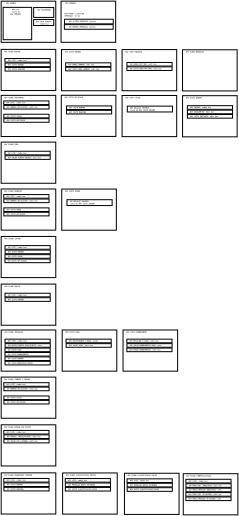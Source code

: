 <?xml version="1.0"?>
<diagram xmlns:dia="http://www.lysator.liu.se/~alla/dia/">
  <diagramdata>
    <attribute name="background">
      <color val="#ffffff"/>
    </attribute>
    <attribute name="paper">
      <composite type="paper">
        <attribute name="name">
          <string>#A4#</string>
        </attribute>
        <attribute name="tmargin">
          <real val="2"/>
        </attribute>
        <attribute name="bmargin">
          <real val="2"/>
        </attribute>
        <attribute name="lmargin">
          <real val="2"/>
        </attribute>
        <attribute name="rmargin">
          <real val="2"/>
        </attribute>
        <attribute name="is_portrait">
          <boolean val="true"/>
        </attribute>
        <attribute name="scaling">
          <real val="0.141"/>
        </attribute>
        <attribute name="fitto">
          <boolean val="true"/>
        </attribute>
        <attribute name="fitwidth">
          <int val="1"/>
        </attribute>
        <attribute name="fitheight">
          <int val="1"/>
        </attribute>
      </composite>
    </attribute>
    <attribute name="grid">
      <composite type="grid">
        <attribute name="width_x">
          <real val="1"/>
        </attribute>
        <attribute name="width_y">
          <real val="1"/>
        </attribute>
        <attribute name="visible_x">
          <int val="1"/>
        </attribute>
        <attribute name="visible_y">
          <int val="1"/>
        </attribute>
      </composite>
    </attribute>
    <attribute name="guides">
      <composite type="guides">
        <attribute name="hguides"/>
        <attribute name="vguides"/>
      </composite>
    </attribute>
  </diagramdata>
  <layer name="Background" visible="true">
    <object type="Standard - Box" version="0" id="O0">
      <attribute name="obj_pos">
        <point val="6.421,5.516"/>
      </attribute>
      <attribute name="obj_bb">
        <rectangle val="6.371,5.466;25.9,20.209"/>
      </attribute>
      <attribute name="elem_corner">
        <point val="6.421,5.516"/>
      </attribute>
      <attribute name="elem_width">
        <real val="19.429"/>
      </attribute>
      <attribute name="elem_height">
        <real val="14.643"/>
      </attribute>
      <attribute name="show_background">
        <boolean val="true"/>
      </attribute>
    </object>
    <object type="Standard - Text" version="0" id="O1">
      <attribute name="obj_pos">
        <point val="7.564,6.516"/>
      </attribute>
      <attribute name="obj_bb">
        <rectangle val="7.564,5.921;15.521,6.721"/>
      </attribute>
      <attribute name="text">
        <composite type="text">
          <attribute name="string">
            <string>#ADV PLANO RO&#199;ADA#</string>
          </attribute>
          <attribute name="font">
            <font name="Courier"/>
          </attribute>
          <attribute name="height">
            <real val="0.8"/>
          </attribute>
          <attribute name="pos">
            <point val="7.564,6.516"/>
          </attribute>
          <attribute name="color">
            <color val="#000000"/>
          </attribute>
          <attribute name="alignment">
            <enum val="0"/>
          </attribute>
        </composite>
      </attribute>
    </object>
    <object type="Standard - Box" version="0" id="O2">
      <attribute name="obj_pos">
        <point val="7.816,10.373"/>
      </attribute>
      <attribute name="obj_bb">
        <rectangle val="7.766,10.323;23.937,11.709"/>
      </attribute>
      <attribute name="elem_corner">
        <point val="7.816,10.373"/>
      </attribute>
      <attribute name="elem_width">
        <real val="16.071"/>
      </attribute>
      <attribute name="elem_height">
        <real val="1.286"/>
      </attribute>
      <attribute name="show_background">
        <boolean val="true"/>
      </attribute>
    </object>
    <object type="Standard - Text" version="0" id="O3">
      <attribute name="obj_pos">
        <point val="8.744,11.23"/>
      </attribute>
      <attribute name="obj_bb">
        <rectangle val="8.744,10.635;16.701,11.435"/>
      </attribute>
      <attribute name="text">
        <composite type="text">
          <attribute name="string">
            <string>#ADV CUSTO HUMANO#</string>
          </attribute>
          <attribute name="font">
            <font name="Courier"/>
          </attribute>
          <attribute name="height">
            <real val="0.8"/>
          </attribute>
          <attribute name="pos">
            <point val="8.744,11.23"/>
          </attribute>
          <attribute name="color">
            <color val="#000000"/>
          </attribute>
          <attribute name="alignment">
            <enum val="0"/>
          </attribute>
        </composite>
      </attribute>
    </object>
    <object type="Standard - Box" version="0" id="O4">
      <attribute name="obj_pos">
        <point val="7.816,11.944"/>
      </attribute>
      <attribute name="obj_bb">
        <rectangle val="7.766,11.894;23.937,13.28"/>
      </attribute>
      <attribute name="elem_corner">
        <point val="7.816,11.944"/>
      </attribute>
      <attribute name="elem_width">
        <real val="16.071"/>
      </attribute>
      <attribute name="elem_height">
        <real val="1.286"/>
      </attribute>
      <attribute name="show_background">
        <boolean val="true"/>
      </attribute>
    </object>
    <object type="Standard - Text" version="0" id="O5">
      <attribute name="obj_pos">
        <point val="8.744,12.801"/>
      </attribute>
      <attribute name="obj_bb">
        <rectangle val="8.744,12.207;17.186,13.007"/>
      </attribute>
      <attribute name="text">
        <composite type="text">
          <attribute name="string">
            <string>#ADV CUSTO MAQUINA#</string>
          </attribute>
          <attribute name="font">
            <font name="Courier"/>
          </attribute>
          <attribute name="height">
            <real val="0.8"/>
          </attribute>
          <attribute name="pos">
            <point val="8.744,12.801"/>
          </attribute>
          <attribute name="color">
            <color val="#000000"/>
          </attribute>
          <attribute name="alignment">
            <enum val="0"/>
          </attribute>
        </composite>
      </attribute>
    </object>
    <object type="Standard - Box" version="0" id="O6">
      <attribute name="obj_pos">
        <point val="7.781,8.774"/>
      </attribute>
      <attribute name="obj_bb">
        <rectangle val="7.731,8.724;23.903,10.11"/>
      </attribute>
      <attribute name="elem_corner">
        <point val="7.781,8.774"/>
      </attribute>
      <attribute name="elem_width">
        <real val="16.071"/>
      </attribute>
      <attribute name="elem_height">
        <real val="1.286"/>
      </attribute>
      <attribute name="show_background">
        <boolean val="true"/>
      </attribute>
    </object>
    <object type="Standard - Text" version="0" id="O7">
      <attribute name="obj_pos">
        <point val="8.71,9.632"/>
      </attribute>
      <attribute name="obj_bb">
        <rectangle val="8.71,9.037;18.121,9.837"/>
      </attribute>
      <attribute name="text">
        <composite type="text">
          <attribute name="string">
            <string>#ADV LOTE: combo box#</string>
          </attribute>
          <attribute name="font">
            <font name="Courier"/>
          </attribute>
          <attribute name="height">
            <real val="0.8"/>
          </attribute>
          <attribute name="pos">
            <point val="8.71,9.632"/>
          </attribute>
          <attribute name="color">
            <color val="#000000"/>
          </attribute>
          <attribute name="alignment">
            <enum val="0"/>
          </attribute>
        </composite>
      </attribute>
    </object>
    <group>
      <object type="Standard - Box" version="0" id="O8">
        <attribute name="obj_pos">
          <point val="6.429,-11.643"/>
        </attribute>
        <attribute name="obj_bb">
          <rectangle val="6.379,-11.693;25.907,3.05"/>
        </attribute>
        <attribute name="elem_corner">
          <point val="6.429,-11.643"/>
        </attribute>
        <attribute name="elem_width">
          <real val="19.429"/>
        </attribute>
        <attribute name="elem_height">
          <real val="14.643"/>
        </attribute>
        <attribute name="show_background">
          <boolean val="true"/>
        </attribute>
      </object>
      <object type="Standard - Text" version="0" id="O9">
        <attribute name="obj_pos">
          <point val="9.857,-10.714"/>
        </attribute>
        <attribute name="obj_bb">
          <rectangle val="7.333,-11.309;12.381,-10.509"/>
        </attribute>
        <attribute name="text">
          <composite type="text">
            <attribute name="string">
              <string>#ADV AGENDA#</string>
            </attribute>
            <attribute name="font">
              <font name="Courier"/>
            </attribute>
            <attribute name="height">
              <real val="0.8"/>
            </attribute>
            <attribute name="pos">
              <point val="9.857,-10.714"/>
            </attribute>
            <attribute name="color">
              <color val="#000000"/>
            </attribute>
            <attribute name="alignment">
              <enum val="1"/>
            </attribute>
          </composite>
        </attribute>
      </object>
      <object type="Standard - Box" version="0" id="O10">
        <attribute name="obj_pos">
          <point val="17.993,-9.364"/>
        </attribute>
        <attribute name="obj_bb">
          <rectangle val="17.943,-9.414;25.193,-5.807"/>
        </attribute>
        <attribute name="elem_corner">
          <point val="17.993,-9.364"/>
        </attribute>
        <attribute name="elem_width">
          <real val="7.15"/>
        </attribute>
        <attribute name="elem_height">
          <real val="3.507"/>
        </attribute>
        <attribute name="show_background">
          <boolean val="true"/>
        </attribute>
      </object>
      <object type="Standard - Text" version="0" id="O11">
        <attribute name="obj_pos">
          <point val="21.779,-8.293"/>
        </attribute>
        <attribute name="obj_bb">
          <rectangle val="18.285,-8.888;25.272,-8.088"/>
        </attribute>
        <attribute name="text">
          <composite type="text">
            <attribute name="string">
              <string>#ADV CALENDARIO#</string>
            </attribute>
            <attribute name="font">
              <font name="Courier"/>
            </attribute>
            <attribute name="height">
              <real val="0.8"/>
            </attribute>
            <attribute name="pos">
              <point val="21.779,-8.293"/>
            </attribute>
            <attribute name="color">
              <color val="#000000"/>
            </attribute>
            <attribute name="alignment">
              <enum val="1"/>
            </attribute>
          </composite>
        </attribute>
      </object>
      <object type="Standard - Box" version="0" id="O12">
        <attribute name="obj_pos">
          <point val="7.136,-9.436"/>
        </attribute>
        <attribute name="obj_bb">
          <rectangle val="7.086,-9.486;17.336,2.121"/>
        </attribute>
        <attribute name="elem_corner">
          <point val="7.136,-9.436"/>
        </attribute>
        <attribute name="elem_width">
          <real val="10.15"/>
        </attribute>
        <attribute name="elem_height">
          <real val="11.507"/>
        </attribute>
        <attribute name="show_background">
          <boolean val="true"/>
        </attribute>
      </object>
      <object type="Standard - Text" version="0" id="O13">
        <attribute name="obj_pos">
          <point val="11.636,-8.436"/>
        </attribute>
        <attribute name="obj_bb">
          <rectangle val="8.869,-9.03;14.402,-6.63"/>
        </attribute>
        <attribute name="text">
          <composite type="text">
            <attribute name="string">
              <string>#ADV DIA:
lista de
ADV HORARIO#</string>
            </attribute>
            <attribute name="font">
              <font name="Courier"/>
            </attribute>
            <attribute name="height">
              <real val="0.8"/>
            </attribute>
            <attribute name="pos">
              <point val="11.636,-8.436"/>
            </attribute>
            <attribute name="color">
              <color val="#000000"/>
            </attribute>
            <attribute name="alignment">
              <enum val="1"/>
            </attribute>
          </composite>
        </attribute>
      </object>
      <object type="Standard - Box" version="0" id="O14">
        <attribute name="obj_pos">
          <point val="17.993,-5.127"/>
        </attribute>
        <attribute name="obj_bb">
          <rectangle val="17.943,-5.177;25.193,-2.927"/>
        </attribute>
        <attribute name="elem_corner">
          <point val="17.993,-5.127"/>
        </attribute>
        <attribute name="elem_width">
          <real val="7.15"/>
        </attribute>
        <attribute name="elem_height">
          <real val="2.15"/>
        </attribute>
        <attribute name="show_background">
          <boolean val="true"/>
        </attribute>
      </object>
      <object type="Standard - Text" version="0" id="O15">
        <attribute name="obj_pos">
          <point val="21.651,-4.154"/>
        </attribute>
        <attribute name="obj_bb">
          <rectangle val="17.672,-4.749;25.629,-3.149"/>
        </attribute>
        <attribute name="text">
          <composite type="text">
            <attribute name="string">
              <string>#ADV CRIA TAREFA:
combo box#</string>
            </attribute>
            <attribute name="font">
              <font name="Courier"/>
            </attribute>
            <attribute name="height">
              <real val="0.8"/>
            </attribute>
            <attribute name="pos">
              <point val="21.651,-4.154"/>
            </attribute>
            <attribute name="color">
              <color val="#000000"/>
            </attribute>
            <attribute name="alignment">
              <enum val="1"/>
            </attribute>
          </composite>
        </attribute>
      </object>
    </group>
    <group>
      <object type="Standard - Box" version="0" id="O16">
        <attribute name="obj_pos">
          <point val="27.738,-11.65"/>
        </attribute>
        <attribute name="obj_bb">
          <rectangle val="27.688,-11.7;47.216,3.043"/>
        </attribute>
        <attribute name="elem_corner">
          <point val="27.738,-11.65"/>
        </attribute>
        <attribute name="elem_width">
          <real val="19.429"/>
        </attribute>
        <attribute name="elem_height">
          <real val="14.643"/>
        </attribute>
        <attribute name="show_background">
          <boolean val="true"/>
        </attribute>
      </object>
      <object type="Standard - Text" version="0" id="O17">
        <attribute name="obj_pos">
          <point val="31.166,-10.721"/>
        </attribute>
        <attribute name="obj_bb">
          <rectangle val="28.4,-11.316;33.933,-10.516"/>
        </attribute>
        <attribute name="text">
          <composite type="text">
            <attribute name="string">
              <string>#ADV HORARIO#</string>
            </attribute>
            <attribute name="font">
              <font name="Courier"/>
            </attribute>
            <attribute name="height">
              <real val="0.8"/>
            </attribute>
            <attribute name="pos">
              <point val="31.166,-10.721"/>
            </attribute>
            <attribute name="color">
              <color val="#000000"/>
            </attribute>
            <attribute name="alignment">
              <enum val="1"/>
            </attribute>
          </composite>
        </attribute>
      </object>
      <object type="Standard - Box" version="0" id="O18">
        <attribute name="obj_pos">
          <point val="28.959,-5.214"/>
        </attribute>
        <attribute name="obj_bb">
          <rectangle val="28.909,-5.264;46.366,-3.521"/>
        </attribute>
        <attribute name="elem_corner">
          <point val="28.959,-5.214"/>
        </attribute>
        <attribute name="elem_width">
          <real val="17.357"/>
        </attribute>
        <attribute name="elem_height">
          <real val="1.643"/>
        </attribute>
        <attribute name="show_background">
          <boolean val="true"/>
        </attribute>
      </object>
      <object type="Standard - Text" version="0" id="O19">
        <attribute name="obj_pos">
          <point val="30.459,-4.214"/>
        </attribute>
        <attribute name="obj_bb">
          <rectangle val="30.459,-4.809;43.749,-4.009"/>
        </attribute>
        <attribute name="text">
          <composite type="text">
            <attribute name="string">
              <string>#ADV ALTERA OPERACAO: button#</string>
            </attribute>
            <attribute name="font">
              <font name="Courier"/>
            </attribute>
            <attribute name="height">
              <real val="0.8"/>
            </attribute>
            <attribute name="pos">
              <point val="30.459,-4.214"/>
            </attribute>
            <attribute name="color">
              <color val="#000000"/>
            </attribute>
            <attribute name="alignment">
              <enum val="0"/>
            </attribute>
          </composite>
        </attribute>
      </object>
      <object type="Standard - Text" version="0" id="O20">
        <attribute name="obj_pos">
          <point val="28.929,-7"/>
        </attribute>
        <attribute name="obj_bb">
          <rectangle val="28.929,-7.595;38.825,-5.995"/>
        </attribute>
        <attribute name="text">
          <composite type="text">
            <attribute name="string">
              <string>#DATA-HORA: timestamp
OPERA&#199;AO: string#</string>
            </attribute>
            <attribute name="font">
              <font name="Courier"/>
            </attribute>
            <attribute name="height">
              <real val="0.8"/>
            </attribute>
            <attribute name="pos">
              <point val="28.929,-7"/>
            </attribute>
            <attribute name="color">
              <color val="#000000"/>
            </attribute>
            <attribute name="alignment">
              <enum val="0"/>
            </attribute>
          </composite>
        </attribute>
      </object>
      <object type="Standard - Box" version="0" id="O21">
        <attribute name="obj_pos">
          <point val="28.921,-3.293"/>
        </attribute>
        <attribute name="obj_bb">
          <rectangle val="28.871,-3.343;46.328,-1.6"/>
        </attribute>
        <attribute name="elem_corner">
          <point val="28.921,-3.293"/>
        </attribute>
        <attribute name="elem_width">
          <real val="17.357"/>
        </attribute>
        <attribute name="elem_height">
          <real val="1.643"/>
        </attribute>
        <attribute name="show_background">
          <boolean val="true"/>
        </attribute>
      </object>
      <object type="Standard - Text" version="0" id="O22">
        <attribute name="obj_pos">
          <point val="30.421,-2.293"/>
        </attribute>
        <attribute name="obj_bb">
          <rectangle val="30.421,-2.888;43.711,-2.088"/>
        </attribute>
        <attribute name="text">
          <composite type="text">
            <attribute name="string">
              <string>#ADV REMOVE OPERACAO: button#</string>
            </attribute>
            <attribute name="font">
              <font name="Courier"/>
            </attribute>
            <attribute name="height">
              <real val="0.8"/>
            </attribute>
            <attribute name="pos">
              <point val="30.421,-2.293"/>
            </attribute>
            <attribute name="color">
              <color val="#000000"/>
            </attribute>
            <attribute name="alignment">
              <enum val="0"/>
            </attribute>
          </composite>
        </attribute>
      </object>
    </group>
    <object type="Standard - Box" version="0" id="O23">
      <attribute name="obj_pos">
        <point val="6.424,21.873"/>
      </attribute>
      <attribute name="obj_bb">
        <rectangle val="6.374,21.823;25.902,36.566"/>
      </attribute>
      <attribute name="elem_corner">
        <point val="6.424,21.873"/>
      </attribute>
      <attribute name="elem_width">
        <real val="19.429"/>
      </attribute>
      <attribute name="elem_height">
        <real val="14.643"/>
      </attribute>
      <attribute name="show_background">
        <boolean val="true"/>
      </attribute>
    </object>
    <object type="Standard - Text" version="0" id="O24">
      <attribute name="obj_pos">
        <point val="7.566,22.873"/>
      </attribute>
      <attribute name="obj_bb">
        <rectangle val="7.566,22.278;17.462,23.078"/>
      </attribute>
      <attribute name="text">
        <composite type="text">
          <attribute name="string">
            <string>#ADV PLANO TRATAMENTO#</string>
          </attribute>
          <attribute name="font">
            <font name="Courier"/>
          </attribute>
          <attribute name="height">
            <real val="0.8"/>
          </attribute>
          <attribute name="pos">
            <point val="7.566,22.873"/>
          </attribute>
          <attribute name="color">
            <color val="#000000"/>
          </attribute>
          <attribute name="alignment">
            <enum val="0"/>
          </attribute>
        </composite>
      </attribute>
    </object>
    <object type="Standard - Box" version="0" id="O25">
      <attribute name="obj_pos">
        <point val="49.458,5.587"/>
      </attribute>
      <attribute name="obj_bb">
        <rectangle val="49.408,5.537;68.937,20.28"/>
      </attribute>
      <attribute name="elem_corner">
        <point val="49.458,5.587"/>
      </attribute>
      <attribute name="elem_width">
        <real val="19.429"/>
      </attribute>
      <attribute name="elem_height">
        <real val="14.643"/>
      </attribute>
      <attribute name="show_background">
        <boolean val="true"/>
      </attribute>
    </object>
    <object type="Standard - Text" version="0" id="O26">
      <attribute name="obj_pos">
        <point val="50.601,6.587"/>
      </attribute>
      <attribute name="obj_bb">
        <rectangle val="50.601,5.992;59.042,6.792"/>
      </attribute>
      <attribute name="text">
        <composite type="text">
          <attribute name="string">
            <string>#ADV CUSTO MAQUINA#</string>
          </attribute>
          <attribute name="font">
            <font name="Courier"/>
          </attribute>
          <attribute name="height">
            <real val="0.8"/>
          </attribute>
          <attribute name="pos">
            <point val="50.601,6.587"/>
          </attribute>
          <attribute name="color">
            <color val="#000000"/>
          </attribute>
          <attribute name="alignment">
            <enum val="0"/>
          </attribute>
        </composite>
      </attribute>
    </object>
    <object type="Standard - Box" version="0" id="O27">
      <attribute name="obj_pos">
        <point val="70.958,5.658"/>
      </attribute>
      <attribute name="obj_bb">
        <rectangle val="70.908,5.608;90.437,20.351"/>
      </attribute>
      <attribute name="elem_corner">
        <point val="70.958,5.658"/>
      </attribute>
      <attribute name="elem_width">
        <real val="19.429"/>
      </attribute>
      <attribute name="elem_height">
        <real val="14.643"/>
      </attribute>
      <attribute name="show_background">
        <boolean val="true"/>
      </attribute>
    </object>
    <object type="Standard - Text" version="0" id="O28">
      <attribute name="obj_pos">
        <point val="72.101,6.658"/>
      </attribute>
      <attribute name="obj_bb">
        <rectangle val="72.101,6.064;81.027,6.864"/>
      </attribute>
      <attribute name="text">
        <composite type="text">
          <attribute name="string">
            <string>#ADV PLANO ADUBA&#199;AO#</string>
          </attribute>
          <attribute name="font">
            <font name="Courier"/>
          </attribute>
          <attribute name="height">
            <real val="0.8"/>
          </attribute>
          <attribute name="pos">
            <point val="72.101,6.658"/>
          </attribute>
          <attribute name="color">
            <color val="#000000"/>
          </attribute>
          <attribute name="alignment">
            <enum val="0"/>
          </attribute>
        </composite>
      </attribute>
    </object>
    <object type="Standard - Box" version="0" id="O29">
      <attribute name="obj_pos">
        <point val="51.18,10.166"/>
      </attribute>
      <attribute name="obj_bb">
        <rectangle val="51.13,10.116;67.301,11.501"/>
      </attribute>
      <attribute name="elem_corner">
        <point val="51.18,10.166"/>
      </attribute>
      <attribute name="elem_width">
        <real val="16.071"/>
      </attribute>
      <attribute name="elem_height">
        <real val="1.286"/>
      </attribute>
      <attribute name="show_background">
        <boolean val="true"/>
      </attribute>
    </object>
    <object type="Standard - Text" version="0" id="O30">
      <attribute name="obj_pos">
        <point val="52.108,11.023"/>
      </attribute>
      <attribute name="obj_bb">
        <rectangle val="52.108,10.428;65.398,11.228"/>
      </attribute>
      <attribute name="text">
        <composite type="text">
          <attribute name="string">
            <string>#ADV HORAS MAT MAQ: edit box#</string>
          </attribute>
          <attribute name="font">
            <font name="Courier"/>
          </attribute>
          <attribute name="height">
            <real val="0.8"/>
          </attribute>
          <attribute name="pos">
            <point val="52.108,11.023"/>
          </attribute>
          <attribute name="color">
            <color val="#000000"/>
          </attribute>
          <attribute name="alignment">
            <enum val="0"/>
          </attribute>
        </composite>
      </attribute>
    </object>
    <object type="Standard - Box" version="0" id="O31">
      <attribute name="obj_pos">
        <point val="51.173,11.73"/>
      </attribute>
      <attribute name="obj_bb">
        <rectangle val="51.123,11.68;67.294,13.066"/>
      </attribute>
      <attribute name="elem_corner">
        <point val="51.173,11.73"/>
      </attribute>
      <attribute name="elem_width">
        <real val="16.071"/>
      </attribute>
      <attribute name="elem_height">
        <real val="1.286"/>
      </attribute>
      <attribute name="show_background">
        <boolean val="true"/>
      </attribute>
    </object>
    <object type="Standard - Text" version="0" id="O32">
      <attribute name="obj_pos">
        <point val="52.101,12.587"/>
      </attribute>
      <attribute name="obj_bb">
        <rectangle val="52.101,11.992;67.815,12.792"/>
      </attribute>
      <attribute name="text">
        <composite type="text">
          <attribute name="string">
            <string>#ADV CUSTO HORA MAT MAQ: edit box#</string>
          </attribute>
          <attribute name="font">
            <font name="Courier"/>
          </attribute>
          <attribute name="height">
            <real val="0.8"/>
          </attribute>
          <attribute name="pos">
            <point val="52.101,12.587"/>
          </attribute>
          <attribute name="color">
            <color val="#000000"/>
          </attribute>
          <attribute name="alignment">
            <enum val="0"/>
          </attribute>
        </composite>
      </attribute>
    </object>
    <object type="Standard - Box" version="0" id="O33">
      <attribute name="obj_pos">
        <point val="7.387,25.444"/>
      </attribute>
      <attribute name="obj_bb">
        <rectangle val="7.337,25.394;23.508,26.78"/>
      </attribute>
      <attribute name="elem_corner">
        <point val="7.387,25.444"/>
      </attribute>
      <attribute name="elem_width">
        <real val="16.071"/>
      </attribute>
      <attribute name="elem_height">
        <real val="1.286"/>
      </attribute>
      <attribute name="show_background">
        <boolean val="true"/>
      </attribute>
    </object>
    <object type="Standard - Text" version="0" id="O34">
      <attribute name="obj_pos">
        <point val="8.316,26.301"/>
      </attribute>
      <attribute name="obj_bb">
        <rectangle val="8.316,25.707;23.544,26.507"/>
      </attribute>
      <attribute name="text">
        <composite type="text">
          <attribute name="string">
            <string>#ADV NUMERO APLICACOES: edit box#</string>
          </attribute>
          <attribute name="font">
            <font name="Courier"/>
          </attribute>
          <attribute name="height">
            <real val="0.8"/>
          </attribute>
          <attribute name="pos">
            <point val="8.316,26.301"/>
          </attribute>
          <attribute name="color">
            <color val="#000000"/>
          </attribute>
          <attribute name="alignment">
            <enum val="0"/>
          </attribute>
        </composite>
      </attribute>
    </object>
    <object type="Standard - Box" version="0" id="O35">
      <attribute name="obj_pos">
        <point val="7.387,28.587"/>
      </attribute>
      <attribute name="obj_bb">
        <rectangle val="7.337,28.537;23.508,29.923"/>
      </attribute>
      <attribute name="elem_corner">
        <point val="7.387,28.587"/>
      </attribute>
      <attribute name="elem_width">
        <real val="16.071"/>
      </attribute>
      <attribute name="elem_height">
        <real val="1.286"/>
      </attribute>
      <attribute name="show_background">
        <boolean val="true"/>
      </attribute>
    </object>
    <object type="Standard - Text" version="0" id="O36">
      <attribute name="obj_pos">
        <point val="8.316,29.444"/>
      </attribute>
      <attribute name="obj_bb">
        <rectangle val="8.316,28.849;15.788,29.649"/>
      </attribute>
      <attribute name="text">
        <composite type="text">
          <attribute name="string">
            <string>#ADV CUSTO CALDA#</string>
          </attribute>
          <attribute name="font">
            <font name="Courier"/>
          </attribute>
          <attribute name="height">
            <real val="0.8"/>
          </attribute>
          <attribute name="pos">
            <point val="8.316,29.444"/>
          </attribute>
          <attribute name="color">
            <color val="#000000"/>
          </attribute>
          <attribute name="alignment">
            <enum val="0"/>
          </attribute>
        </composite>
      </attribute>
    </object>
    <object type="Standard - Box" version="0" id="O37">
      <attribute name="obj_pos">
        <point val="7.387,30.159"/>
      </attribute>
      <attribute name="obj_bb">
        <rectangle val="7.337,30.108;23.508,31.494"/>
      </attribute>
      <attribute name="elem_corner">
        <point val="7.387,30.159"/>
      </attribute>
      <attribute name="elem_width">
        <real val="16.071"/>
      </attribute>
      <attribute name="elem_height">
        <real val="1.286"/>
      </attribute>
      <attribute name="show_background">
        <boolean val="true"/>
      </attribute>
    </object>
    <object type="Standard - Text" version="0" id="O38">
      <attribute name="obj_pos">
        <point val="8.316,31.016"/>
      </attribute>
      <attribute name="obj_bb">
        <rectangle val="8.316,30.421;17.727,31.221"/>
      </attribute>
      <attribute name="text">
        <composite type="text">
          <attribute name="string">
            <string>#ADV CUSTO APLICA&#199;AO#</string>
          </attribute>
          <attribute name="font">
            <font name="Courier"/>
          </attribute>
          <attribute name="height">
            <real val="0.8"/>
          </attribute>
          <attribute name="pos">
            <point val="8.316,31.016"/>
          </attribute>
          <attribute name="color">
            <color val="#000000"/>
          </attribute>
          <attribute name="alignment">
            <enum val="0"/>
          </attribute>
        </composite>
      </attribute>
    </object>
    <object type="Standard - Box" version="0" id="O39">
      <attribute name="obj_pos">
        <point val="27.887,5.587"/>
      </attribute>
      <attribute name="obj_bb">
        <rectangle val="27.837,5.537;47.366,20.28"/>
      </attribute>
      <attribute name="elem_corner">
        <point val="27.887,5.587"/>
      </attribute>
      <attribute name="elem_width">
        <real val="19.429"/>
      </attribute>
      <attribute name="elem_height">
        <real val="14.643"/>
      </attribute>
      <attribute name="show_background">
        <boolean val="true"/>
      </attribute>
    </object>
    <object type="Standard - Text" version="0" id="O40">
      <attribute name="obj_pos">
        <point val="29.03,6.587"/>
      </attribute>
      <attribute name="obj_bb">
        <rectangle val="29.03,5.992;36.987,6.792"/>
      </attribute>
      <attribute name="text">
        <composite type="text">
          <attribute name="string">
            <string>#ADV CUSTO HUMANO#</string>
          </attribute>
          <attribute name="font">
            <font name="Courier"/>
          </attribute>
          <attribute name="height">
            <real val="0.8"/>
          </attribute>
          <attribute name="pos">
            <point val="29.03,6.587"/>
          </attribute>
          <attribute name="color">
            <color val="#000000"/>
          </attribute>
          <attribute name="alignment">
            <enum val="0"/>
          </attribute>
        </composite>
      </attribute>
    </object>
    <object type="Standard - Box" version="0" id="O41">
      <attribute name="obj_pos">
        <point val="29.387,10.301"/>
      </attribute>
      <attribute name="obj_bb">
        <rectangle val="29.337,10.251;45.508,11.637"/>
      </attribute>
      <attribute name="elem_corner">
        <point val="29.387,10.301"/>
      </attribute>
      <attribute name="elem_width">
        <real val="16.071"/>
      </attribute>
      <attribute name="elem_height">
        <real val="1.286"/>
      </attribute>
      <attribute name="show_background">
        <boolean val="true"/>
      </attribute>
    </object>
    <object type="Standard - Text" version="0" id="O42">
      <attribute name="obj_pos">
        <point val="30.316,11.159"/>
      </attribute>
      <attribute name="obj_bb">
        <rectangle val="30.316,10.564;43.12,11.364"/>
      </attribute>
      <attribute name="text">
        <composite type="text">
          <attribute name="string">
            <string>#ADV HORAS HUMANO: edit box#</string>
          </attribute>
          <attribute name="font">
            <font name="Courier"/>
          </attribute>
          <attribute name="height">
            <real val="0.8"/>
          </attribute>
          <attribute name="pos">
            <point val="30.316,11.159"/>
          </attribute>
          <attribute name="color">
            <color val="#000000"/>
          </attribute>
          <attribute name="alignment">
            <enum val="0"/>
          </attribute>
        </composite>
      </attribute>
    </object>
    <object type="Standard - Box" version="0" id="O43">
      <attribute name="obj_pos">
        <point val="29.387,11.873"/>
      </attribute>
      <attribute name="obj_bb">
        <rectangle val="29.337,11.823;45.508,13.209"/>
      </attribute>
      <attribute name="elem_corner">
        <point val="29.387,11.873"/>
      </attribute>
      <attribute name="elem_width">
        <real val="16.071"/>
      </attribute>
      <attribute name="elem_height">
        <real val="1.286"/>
      </attribute>
      <attribute name="show_background">
        <boolean val="true"/>
      </attribute>
    </object>
    <object type="Standard - Text" version="0" id="O44">
      <attribute name="obj_pos">
        <point val="30.316,12.73"/>
      </attribute>
      <attribute name="obj_bb">
        <rectangle val="30.316,12.135;45.544,12.935"/>
      </attribute>
      <attribute name="text">
        <composite type="text">
          <attribute name="string">
            <string>#ADV CUSTO HORA HUMANO: edit box#</string>
          </attribute>
          <attribute name="font">
            <font name="Courier"/>
          </attribute>
          <attribute name="height">
            <real val="0.8"/>
          </attribute>
          <attribute name="pos">
            <point val="30.316,12.73"/>
          </attribute>
          <attribute name="color">
            <color val="#000000"/>
          </attribute>
          <attribute name="alignment">
            <enum val="0"/>
          </attribute>
        </composite>
      </attribute>
    </object>
    <object type="Standard - Box" version="0" id="O45">
      <attribute name="obj_pos">
        <point val="27.816,21.846"/>
      </attribute>
      <attribute name="obj_bb">
        <rectangle val="27.766,21.796;47.294,36.539"/>
      </attribute>
      <attribute name="elem_corner">
        <point val="27.816,21.846"/>
      </attribute>
      <attribute name="elem_width">
        <real val="19.429"/>
      </attribute>
      <attribute name="elem_height">
        <real val="14.643"/>
      </attribute>
      <attribute name="show_background">
        <boolean val="true"/>
      </attribute>
    </object>
    <object type="Standard - Text" version="0" id="O46">
      <attribute name="obj_pos">
        <point val="28.958,22.846"/>
      </attribute>
      <attribute name="obj_bb">
        <rectangle val="28.958,22.251;38.37,23.051"/>
      </attribute>
      <attribute name="text">
        <composite type="text">
          <attribute name="string">
            <string>#ADV CUSTO APLICACAO#</string>
          </attribute>
          <attribute name="font">
            <font name="Courier"/>
          </attribute>
          <attribute name="height">
            <real val="0.8"/>
          </attribute>
          <attribute name="pos">
            <point val="28.958,22.846"/>
          </attribute>
          <attribute name="color">
            <color val="#000000"/>
          </attribute>
          <attribute name="alignment">
            <enum val="0"/>
          </attribute>
        </composite>
      </attribute>
    </object>
    <object type="Standard - Box" version="0" id="O47">
      <attribute name="obj_pos">
        <point val="29.673,25.631"/>
      </attribute>
      <attribute name="obj_bb">
        <rectangle val="29.623,25.581;45.794,26.967"/>
      </attribute>
      <attribute name="elem_corner">
        <point val="29.673,25.631"/>
      </attribute>
      <attribute name="elem_width">
        <real val="16.071"/>
      </attribute>
      <attribute name="elem_height">
        <real val="1.286"/>
      </attribute>
      <attribute name="show_background">
        <boolean val="true"/>
      </attribute>
    </object>
    <object type="Standard - Text" version="0" id="O48">
      <attribute name="obj_pos">
        <point val="30.601,26.489"/>
      </attribute>
      <attribute name="obj_bb">
        <rectangle val="30.601,25.894;38.558,26.694"/>
      </attribute>
      <attribute name="text">
        <composite type="text">
          <attribute name="string">
            <string>#ADV CUSTO HUMANO#</string>
          </attribute>
          <attribute name="font">
            <font name="Courier"/>
          </attribute>
          <attribute name="height">
            <real val="0.8"/>
          </attribute>
          <attribute name="pos">
            <point val="30.601,26.489"/>
          </attribute>
          <attribute name="color">
            <color val="#000000"/>
          </attribute>
          <attribute name="alignment">
            <enum val="0"/>
          </attribute>
        </composite>
      </attribute>
    </object>
    <object type="Standard - Box" version="0" id="O49">
      <attribute name="obj_pos">
        <point val="29.673,27.203"/>
      </attribute>
      <attribute name="obj_bb">
        <rectangle val="29.623,27.153;45.794,28.539"/>
      </attribute>
      <attribute name="elem_corner">
        <point val="29.673,27.203"/>
      </attribute>
      <attribute name="elem_width">
        <real val="16.071"/>
      </attribute>
      <attribute name="elem_height">
        <real val="1.286"/>
      </attribute>
      <attribute name="show_background">
        <boolean val="true"/>
      </attribute>
    </object>
    <object type="Standard - Text" version="0" id="O50">
      <attribute name="obj_pos">
        <point val="30.601,28.06"/>
      </attribute>
      <attribute name="obj_bb">
        <rectangle val="30.601,27.465;39.043,28.265"/>
      </attribute>
      <attribute name="text">
        <composite type="text">
          <attribute name="string">
            <string>#ADV CUSTO MAQUINA#</string>
          </attribute>
          <attribute name="font">
            <font name="Courier"/>
          </attribute>
          <attribute name="height">
            <real val="0.8"/>
          </attribute>
          <attribute name="pos">
            <point val="30.601,28.06"/>
          </attribute>
          <attribute name="color">
            <color val="#000000"/>
          </attribute>
          <attribute name="alignment">
            <enum val="0"/>
          </attribute>
        </composite>
      </attribute>
    </object>
    <object type="Standard - Box" version="0" id="O51">
      <attribute name="obj_pos">
        <point val="49.458,21.917"/>
      </attribute>
      <attribute name="obj_bb">
        <rectangle val="49.408,21.867;68.937,36.61"/>
      </attribute>
      <attribute name="elem_corner">
        <point val="49.458,21.917"/>
      </attribute>
      <attribute name="elem_width">
        <real val="19.429"/>
      </attribute>
      <attribute name="elem_height">
        <real val="14.643"/>
      </attribute>
      <attribute name="show_background">
        <boolean val="true"/>
      </attribute>
    </object>
    <object type="Standard - Text" version="0" id="O52">
      <attribute name="obj_pos">
        <point val="50.601,22.917"/>
      </attribute>
      <attribute name="obj_bb">
        <rectangle val="50.601,22.323;58.073,23.123"/>
      </attribute>
      <attribute name="text">
        <composite type="text">
          <attribute name="string">
            <string>#ADV CUSTO CALDA#</string>
          </attribute>
          <attribute name="font">
            <font name="Courier"/>
          </attribute>
          <attribute name="height">
            <real val="0.8"/>
          </attribute>
          <attribute name="pos">
            <point val="50.601,22.917"/>
          </attribute>
          <attribute name="color">
            <color val="#000000"/>
          </attribute>
          <attribute name="alignment">
            <enum val="0"/>
          </attribute>
        </composite>
      </attribute>
    </object>
    <object type="Standard - Box" version="0" id="O53">
      <attribute name="obj_pos">
        <point val="51.316,25.703"/>
      </attribute>
      <attribute name="obj_bb">
        <rectangle val="51.266,25.653;67.437,27.831"/>
      </attribute>
      <attribute name="elem_corner">
        <point val="51.316,25.703"/>
      </attribute>
      <attribute name="elem_width">
        <real val="16.071"/>
      </attribute>
      <attribute name="elem_height">
        <real val="2.079"/>
      </attribute>
      <attribute name="show_background">
        <boolean val="true"/>
      </attribute>
    </object>
    <object type="Standard - Text" version="0" id="O54">
      <attribute name="obj_pos">
        <point val="52.244,26.56"/>
      </attribute>
      <attribute name="obj_bb">
        <rectangle val="52.244,25.965;64.564,27.565"/>
      </attribute>
      <attribute name="text">
        <composite type="text">
          <attribute name="string">
            <string>#ADV RELACAO INSUMOS:
lista de ADV CUSTO INSUMO#</string>
          </attribute>
          <attribute name="font">
            <font name="Courier"/>
          </attribute>
          <attribute name="height">
            <real val="0.8"/>
          </attribute>
          <attribute name="pos">
            <point val="52.244,26.56"/>
          </attribute>
          <attribute name="color">
            <color val="#000000"/>
          </attribute>
          <attribute name="alignment">
            <enum val="0"/>
          </attribute>
        </composite>
      </attribute>
    </object>
    <object type="Standard - Box" version="0" id="O55">
      <attribute name="obj_pos">
        <point val="70.966,21.989"/>
      </attribute>
      <attribute name="obj_bb">
        <rectangle val="70.916,21.939;90.445,36.682"/>
      </attribute>
      <attribute name="elem_corner">
        <point val="70.966,21.989"/>
      </attribute>
      <attribute name="elem_width">
        <real val="19.429"/>
      </attribute>
      <attribute name="elem_height">
        <real val="14.643"/>
      </attribute>
      <attribute name="show_background">
        <boolean val="true"/>
      </attribute>
    </object>
    <object type="Standard - Text" version="0" id="O56">
      <attribute name="obj_pos">
        <point val="72.109,22.989"/>
      </attribute>
      <attribute name="obj_bb">
        <rectangle val="72.109,22.394;80.066,23.194"/>
      </attribute>
      <attribute name="text">
        <composite type="text">
          <attribute name="string">
            <string>#ADV CUSTO INSUMO#</string>
          </attribute>
          <attribute name="font">
            <font name="Courier"/>
          </attribute>
          <attribute name="height">
            <real val="0.8"/>
          </attribute>
          <attribute name="pos">
            <point val="72.109,22.989"/>
          </attribute>
          <attribute name="color">
            <color val="#000000"/>
          </attribute>
          <attribute name="alignment">
            <enum val="0"/>
          </attribute>
        </composite>
      </attribute>
    </object>
    <object type="Standard - Box" version="0" id="O57">
      <attribute name="obj_pos">
        <point val="72.688,27.131"/>
      </attribute>
      <attribute name="obj_bb">
        <rectangle val="72.638,27.081;88.809,28.467"/>
      </attribute>
      <attribute name="elem_corner">
        <point val="72.688,27.131"/>
      </attribute>
      <attribute name="elem_width">
        <real val="16.071"/>
      </attribute>
      <attribute name="elem_height">
        <real val="1.286"/>
      </attribute>
      <attribute name="show_background">
        <boolean val="true"/>
      </attribute>
    </object>
    <object type="Standard - Text" version="0" id="O58">
      <attribute name="obj_pos">
        <point val="73.616,27.989"/>
      </attribute>
      <attribute name="obj_bb">
        <rectangle val="73.616,27.394;85.451,28.194"/>
      </attribute>
      <attribute name="text">
        <composite type="text">
          <attribute name="string">
            <string>#ADV DOSAGEM/HA: edit box#</string>
          </attribute>
          <attribute name="font">
            <font name="Courier"/>
          </attribute>
          <attribute name="height">
            <real val="0.8"/>
          </attribute>
          <attribute name="pos">
            <point val="73.616,27.989"/>
          </attribute>
          <attribute name="color">
            <color val="#000000"/>
          </attribute>
          <attribute name="alignment">
            <enum val="0"/>
          </attribute>
        </composite>
      </attribute>
    </object>
    <object type="Standard - Box" version="0" id="O59">
      <attribute name="obj_pos">
        <point val="72.68,28.696"/>
      </attribute>
      <attribute name="obj_bb">
        <rectangle val="72.63,28.646;88.802,30.032"/>
      </attribute>
      <attribute name="elem_corner">
        <point val="72.68,28.696"/>
      </attribute>
      <attribute name="elem_width">
        <real val="16.071"/>
      </attribute>
      <attribute name="elem_height">
        <real val="1.286"/>
      </attribute>
      <attribute name="show_background">
        <boolean val="true"/>
      </attribute>
    </object>
    <object type="Standard - Text" version="0" id="O60">
      <attribute name="obj_pos">
        <point val="73.609,29.553"/>
      </attribute>
      <attribute name="obj_bb">
        <rectangle val="73.609,28.958;87.383,29.758"/>
      </attribute>
      <attribute name="text">
        <composite type="text">
          <attribute name="string">
            <string>#ADV CUSTO UNITARIO: edit box#</string>
          </attribute>
          <attribute name="font">
            <font name="Courier"/>
          </attribute>
          <attribute name="height">
            <real val="0.8"/>
          </attribute>
          <attribute name="pos">
            <point val="73.609,29.553"/>
          </attribute>
          <attribute name="color">
            <color val="#000000"/>
          </attribute>
          <attribute name="alignment">
            <enum val="0"/>
          </attribute>
        </composite>
      </attribute>
    </object>
    <object type="Standard - Box" version="0" id="O61">
      <attribute name="obj_pos">
        <point val="72.68,25.553"/>
      </attribute>
      <attribute name="obj_bb">
        <rectangle val="72.63,25.503;88.802,26.889"/>
      </attribute>
      <attribute name="elem_corner">
        <point val="72.68,25.553"/>
      </attribute>
      <attribute name="elem_width">
        <real val="16.071"/>
      </attribute>
      <attribute name="elem_height">
        <real val="1.286"/>
      </attribute>
      <attribute name="show_background">
        <boolean val="true"/>
      </attribute>
    </object>
    <object type="Standard - Text" version="0" id="O62">
      <attribute name="obj_pos">
        <point val="73.609,26.41"/>
      </attribute>
      <attribute name="obj_bb">
        <rectangle val="73.609,25.815;83.99,26.615"/>
      </attribute>
      <attribute name="text">
        <composite type="text">
          <attribute name="string">
            <string>#ADV INSUMO: combo box#</string>
          </attribute>
          <attribute name="font">
            <font name="Courier"/>
          </attribute>
          <attribute name="height">
            <real val="0.8"/>
          </attribute>
          <attribute name="pos">
            <point val="73.609,26.41"/>
          </attribute>
          <attribute name="color">
            <color val="#000000"/>
          </attribute>
          <attribute name="alignment">
            <enum val="0"/>
          </attribute>
        </composite>
      </attribute>
    </object>
    <object type="Standard - Box" version="0" id="O63">
      <attribute name="obj_pos">
        <point val="7.353,23.861"/>
      </attribute>
      <attribute name="obj_bb">
        <rectangle val="7.303,23.811;23.474,25.196"/>
      </attribute>
      <attribute name="elem_corner">
        <point val="7.353,23.861"/>
      </attribute>
      <attribute name="elem_width">
        <real val="16.071"/>
      </attribute>
      <attribute name="elem_height">
        <real val="1.286"/>
      </attribute>
      <attribute name="show_background">
        <boolean val="true"/>
      </attribute>
    </object>
    <object type="Standard - Text" version="0" id="O64">
      <attribute name="obj_pos">
        <point val="8.281,24.718"/>
      </attribute>
      <attribute name="obj_bb">
        <rectangle val="8.281,24.123;17.693,24.923"/>
      </attribute>
      <attribute name="text">
        <composite type="text">
          <attribute name="string">
            <string>#ADV LOTE: combo box#</string>
          </attribute>
          <attribute name="font">
            <font name="Courier"/>
          </attribute>
          <attribute name="height">
            <real val="0.8"/>
          </attribute>
          <attribute name="pos">
            <point val="8.281,24.718"/>
          </attribute>
          <attribute name="color">
            <color val="#000000"/>
          </attribute>
          <attribute name="alignment">
            <enum val="0"/>
          </attribute>
        </composite>
      </attribute>
    </object>
    <object type="Standard - Box" version="0" id="O65">
      <attribute name="obj_pos">
        <point val="6.424,38.504"/>
      </attribute>
      <attribute name="obj_bb">
        <rectangle val="6.374,38.453;25.903,53.196"/>
      </attribute>
      <attribute name="elem_corner">
        <point val="6.424,38.504"/>
      </attribute>
      <attribute name="elem_width">
        <real val="19.429"/>
      </attribute>
      <attribute name="elem_height">
        <real val="14.643"/>
      </attribute>
      <attribute name="show_background">
        <boolean val="true"/>
      </attribute>
    </object>
    <object type="Standard - Text" version="0" id="O66">
      <attribute name="obj_pos">
        <point val="7.567,39.504"/>
      </attribute>
      <attribute name="obj_bb">
        <rectangle val="7.567,38.909;14.554,39.709"/>
      </attribute>
      <attribute name="text">
        <composite type="text">
          <attribute name="string">
            <string>#ADV PLANO PODA#</string>
          </attribute>
          <attribute name="font">
            <font name="Courier"/>
          </attribute>
          <attribute name="height">
            <real val="0.8"/>
          </attribute>
          <attribute name="pos">
            <point val="7.567,39.504"/>
          </attribute>
          <attribute name="color">
            <color val="#000000"/>
          </attribute>
          <attribute name="alignment">
            <enum val="0"/>
          </attribute>
        </composite>
      </attribute>
    </object>
    <object type="Standard - Box" version="0" id="O67">
      <attribute name="obj_pos">
        <point val="7.818,43.361"/>
      </attribute>
      <attribute name="obj_bb">
        <rectangle val="7.768,43.311;23.94,44.696"/>
      </attribute>
      <attribute name="elem_corner">
        <point val="7.818,43.361"/>
      </attribute>
      <attribute name="elem_width">
        <real val="16.071"/>
      </attribute>
      <attribute name="elem_height">
        <real val="1.286"/>
      </attribute>
      <attribute name="show_background">
        <boolean val="true"/>
      </attribute>
    </object>
    <object type="Standard - Text" version="0" id="O68">
      <attribute name="obj_pos">
        <point val="8.747,44.218"/>
      </attribute>
      <attribute name="obj_bb">
        <rectangle val="8.747,43.623;24.945,44.423"/>
      </attribute>
      <attribute name="text">
        <composite type="text">
          <attribute name="string">
            <string>#ADV VALOR PLANTA PODADA: edit box#</string>
          </attribute>
          <attribute name="font">
            <font name="Courier"/>
          </attribute>
          <attribute name="height">
            <real val="0.8"/>
          </attribute>
          <attribute name="pos">
            <point val="8.747,44.218"/>
          </attribute>
          <attribute name="color">
            <color val="#000000"/>
          </attribute>
          <attribute name="alignment">
            <enum val="0"/>
          </attribute>
        </composite>
      </attribute>
    </object>
    <object type="Standard - Box" version="0" id="O69">
      <attribute name="obj_pos">
        <point val="7.784,41.762"/>
      </attribute>
      <attribute name="obj_bb">
        <rectangle val="7.734,41.712;23.906,43.098"/>
      </attribute>
      <attribute name="elem_corner">
        <point val="7.784,41.762"/>
      </attribute>
      <attribute name="elem_width">
        <real val="16.071"/>
      </attribute>
      <attribute name="elem_height">
        <real val="1.286"/>
      </attribute>
      <attribute name="show_background">
        <boolean val="true"/>
      </attribute>
    </object>
    <object type="Standard - Text" version="0" id="O70">
      <attribute name="obj_pos">
        <point val="8.713,42.619"/>
      </attribute>
      <attribute name="obj_bb">
        <rectangle val="8.713,42.025;18.124,42.825"/>
      </attribute>
      <attribute name="text">
        <composite type="text">
          <attribute name="string">
            <string>#ADV LOTE: combo box#</string>
          </attribute>
          <attribute name="font">
            <font name="Courier"/>
          </attribute>
          <attribute name="height">
            <real val="0.8"/>
          </attribute>
          <attribute name="pos">
            <point val="8.713,42.619"/>
          </attribute>
          <attribute name="color">
            <color val="#000000"/>
          </attribute>
          <attribute name="alignment">
            <enum val="0"/>
          </attribute>
        </composite>
      </attribute>
    </object>
    <object type="Standard - Box" version="0" id="O71">
      <attribute name="obj_pos">
        <point val="6.424,55.189"/>
      </attribute>
      <attribute name="obj_bb">
        <rectangle val="6.374,55.139;25.903,69.882"/>
      </attribute>
      <attribute name="elem_corner">
        <point val="6.424,55.189"/>
      </attribute>
      <attribute name="elem_width">
        <real val="19.429"/>
      </attribute>
      <attribute name="elem_height">
        <real val="14.643"/>
      </attribute>
      <attribute name="show_background">
        <boolean val="true"/>
      </attribute>
    </object>
    <object type="Standard - Text" version="0" id="O72">
      <attribute name="obj_pos">
        <point val="7.567,56.189"/>
      </attribute>
      <attribute name="obj_bb">
        <rectangle val="7.567,55.595;16.494,56.395"/>
      </attribute>
      <attribute name="text">
        <composite type="text">
          <attribute name="string">
            <string>#ADV PLANO ADUBA&#199;AO#</string>
          </attribute>
          <attribute name="font">
            <font name="Courier"/>
          </attribute>
          <attribute name="height">
            <real val="0.8"/>
          </attribute>
          <attribute name="pos">
            <point val="7.567,56.189"/>
          </attribute>
          <attribute name="color">
            <color val="#000000"/>
          </attribute>
          <attribute name="alignment">
            <enum val="0"/>
          </attribute>
        </composite>
      </attribute>
    </object>
    <object type="Standard - Box" version="0" id="O73">
      <attribute name="obj_pos">
        <point val="7.388,58.761"/>
      </attribute>
      <attribute name="obj_bb">
        <rectangle val="7.338,58.711;23.509,60.096"/>
      </attribute>
      <attribute name="elem_corner">
        <point val="7.388,58.761"/>
      </attribute>
      <attribute name="elem_width">
        <real val="16.071"/>
      </attribute>
      <attribute name="elem_height">
        <real val="1.286"/>
      </attribute>
      <attribute name="show_background">
        <boolean val="true"/>
      </attribute>
    </object>
    <object type="Standard - Text" version="0" id="O74">
      <attribute name="obj_pos">
        <point val="8.316,59.618"/>
      </attribute>
      <attribute name="obj_bb">
        <rectangle val="8.316,59.023;23.545,59.823"/>
      </attribute>
      <attribute name="text">
        <composite type="text">
          <attribute name="string">
            <string>#ADV NUMERO APLICACOES: edit box#</string>
          </attribute>
          <attribute name="font">
            <font name="Courier"/>
          </attribute>
          <attribute name="height">
            <real val="0.8"/>
          </attribute>
          <attribute name="pos">
            <point val="8.316,59.618"/>
          </attribute>
          <attribute name="color">
            <color val="#000000"/>
          </attribute>
          <attribute name="alignment">
            <enum val="0"/>
          </attribute>
        </composite>
      </attribute>
    </object>
    <object type="Standard - Box" version="0" id="O75">
      <attribute name="obj_pos">
        <point val="7.388,61.904"/>
      </attribute>
      <attribute name="obj_bb">
        <rectangle val="7.338,61.853;23.509,63.239"/>
      </attribute>
      <attribute name="elem_corner">
        <point val="7.388,61.904"/>
      </attribute>
      <attribute name="elem_width">
        <real val="16.071"/>
      </attribute>
      <attribute name="elem_height">
        <real val="1.286"/>
      </attribute>
      <attribute name="show_background">
        <boolean val="true"/>
      </attribute>
    </object>
    <object type="Standard - Text" version="0" id="O76">
      <attribute name="obj_pos">
        <point val="8.316,62.761"/>
      </attribute>
      <attribute name="obj_bb">
        <rectangle val="8.316,62.166;15.788,62.966"/>
      </attribute>
      <attribute name="text">
        <composite type="text">
          <attribute name="string">
            <string>#ADV CUSTO ADUBO#</string>
          </attribute>
          <attribute name="font">
            <font name="Courier"/>
          </attribute>
          <attribute name="height">
            <real val="0.8"/>
          </attribute>
          <attribute name="pos">
            <point val="8.316,62.761"/>
          </attribute>
          <attribute name="color">
            <color val="#000000"/>
          </attribute>
          <attribute name="alignment">
            <enum val="0"/>
          </attribute>
        </composite>
      </attribute>
    </object>
    <object type="Standard - Box" version="0" id="O77">
      <attribute name="obj_pos">
        <point val="7.388,63.475"/>
      </attribute>
      <attribute name="obj_bb">
        <rectangle val="7.338,63.425;23.509,64.811"/>
      </attribute>
      <attribute name="elem_corner">
        <point val="7.388,63.475"/>
      </attribute>
      <attribute name="elem_width">
        <real val="16.071"/>
      </attribute>
      <attribute name="elem_height">
        <real val="1.286"/>
      </attribute>
      <attribute name="show_background">
        <boolean val="true"/>
      </attribute>
    </object>
    <object type="Standard - Text" version="0" id="O78">
      <attribute name="obj_pos">
        <point val="8.316,64.332"/>
      </attribute>
      <attribute name="obj_bb">
        <rectangle val="8.316,63.737;17.727,64.537"/>
      </attribute>
      <attribute name="text">
        <composite type="text">
          <attribute name="string">
            <string>#ADV CUSTO APLICA&#199;AO#</string>
          </attribute>
          <attribute name="font">
            <font name="Courier"/>
          </attribute>
          <attribute name="height">
            <real val="0.8"/>
          </attribute>
          <attribute name="pos">
            <point val="8.316,64.332"/>
          </attribute>
          <attribute name="color">
            <color val="#000000"/>
          </attribute>
          <attribute name="alignment">
            <enum val="0"/>
          </attribute>
        </composite>
      </attribute>
    </object>
    <object type="Standard - Box" version="0" id="O79">
      <attribute name="obj_pos">
        <point val="7.354,57.177"/>
      </attribute>
      <attribute name="obj_bb">
        <rectangle val="7.304,57.127;23.475,58.513"/>
      </attribute>
      <attribute name="elem_corner">
        <point val="7.354,57.177"/>
      </attribute>
      <attribute name="elem_width">
        <real val="16.071"/>
      </attribute>
      <attribute name="elem_height">
        <real val="1.286"/>
      </attribute>
      <attribute name="show_background">
        <boolean val="true"/>
      </attribute>
    </object>
    <object type="Standard - Text" version="0" id="O80">
      <attribute name="obj_pos">
        <point val="8.282,58.034"/>
      </attribute>
      <attribute name="obj_bb">
        <rectangle val="8.282,57.44;17.693,58.24"/>
      </attribute>
      <attribute name="text">
        <composite type="text">
          <attribute name="string">
            <string>#ADV LOTE: combo box#</string>
          </attribute>
          <attribute name="font">
            <font name="Courier"/>
          </attribute>
          <attribute name="height">
            <real val="0.8"/>
          </attribute>
          <attribute name="pos">
            <point val="8.282,58.034"/>
          </attribute>
          <attribute name="color">
            <color val="#000000"/>
          </attribute>
          <attribute name="alignment">
            <enum val="0"/>
          </attribute>
        </composite>
      </attribute>
    </object>
    <object type="Standard - Box" version="0" id="O81">
      <attribute name="obj_pos">
        <point val="27.987,55.215"/>
      </attribute>
      <attribute name="obj_bb">
        <rectangle val="27.937,55.165;47.465,69.908"/>
      </attribute>
      <attribute name="elem_corner">
        <point val="27.987,55.215"/>
      </attribute>
      <attribute name="elem_width">
        <real val="19.429"/>
      </attribute>
      <attribute name="elem_height">
        <real val="14.643"/>
      </attribute>
      <attribute name="show_background">
        <boolean val="true"/>
      </attribute>
    </object>
    <object type="Standard - Text" version="0" id="O82">
      <attribute name="obj_pos">
        <point val="29.13,56.215"/>
      </attribute>
      <attribute name="obj_bb">
        <rectangle val="29.13,55.62;36.602,56.42"/>
      </attribute>
      <attribute name="text">
        <composite type="text">
          <attribute name="string">
            <string>#ADV CUSTO ADUBO#</string>
          </attribute>
          <attribute name="font">
            <font name="Courier"/>
          </attribute>
          <attribute name="height">
            <real val="0.8"/>
          </attribute>
          <attribute name="pos">
            <point val="29.13,56.215"/>
          </attribute>
          <attribute name="color">
            <color val="#000000"/>
          </attribute>
          <attribute name="alignment">
            <enum val="0"/>
          </attribute>
        </composite>
      </attribute>
    </object>
    <object type="Standard - Box" version="0" id="O83">
      <attribute name="obj_pos">
        <point val="29.844,59.001"/>
      </attribute>
      <attribute name="obj_bb">
        <rectangle val="29.794,58.951;45.965,61.129"/>
      </attribute>
      <attribute name="elem_corner">
        <point val="29.844,59.001"/>
      </attribute>
      <attribute name="elem_width">
        <real val="16.071"/>
      </attribute>
      <attribute name="elem_height">
        <real val="2.079"/>
      </attribute>
      <attribute name="show_background">
        <boolean val="true"/>
      </attribute>
    </object>
    <object type="Standard - Text" version="0" id="O84">
      <attribute name="obj_pos">
        <point val="30.772,59.858"/>
      </attribute>
      <attribute name="obj_bb">
        <rectangle val="30.772,59.263;43.092,60.863"/>
      </attribute>
      <attribute name="text">
        <composite type="text">
          <attribute name="string">
            <string>#ADV RELACAO INSUMOS:
lista de ADV CUSTO INSUMO#</string>
          </attribute>
          <attribute name="font">
            <font name="Courier"/>
          </attribute>
          <attribute name="height">
            <real val="0.8"/>
          </attribute>
          <attribute name="pos">
            <point val="30.772,59.858"/>
          </attribute>
          <attribute name="color">
            <color val="#000000"/>
          </attribute>
          <attribute name="alignment">
            <enum val="0"/>
          </attribute>
        </composite>
      </attribute>
    </object>
    <object type="Standard - Box" version="0" id="O85">
      <attribute name="obj_pos">
        <point val="6.433,72.079"/>
      </attribute>
      <attribute name="obj_bb">
        <rectangle val="6.383,72.029;25.911,86.772"/>
      </attribute>
      <attribute name="elem_corner">
        <point val="6.433,72.079"/>
      </attribute>
      <attribute name="elem_width">
        <real val="19.429"/>
      </attribute>
      <attribute name="elem_height">
        <real val="14.643"/>
      </attribute>
      <attribute name="show_background">
        <boolean val="true"/>
      </attribute>
    </object>
    <object type="Standard - Text" version="0" id="O86">
      <attribute name="obj_pos">
        <point val="7.576,73.079"/>
      </attribute>
      <attribute name="obj_bb">
        <rectangle val="7.576,72.484;15.532,73.284"/>
      </attribute>
      <attribute name="text">
        <composite type="text">
          <attribute name="string">
            <string>#ADV PLANO CAPINA#</string>
          </attribute>
          <attribute name="font">
            <font name="Courier"/>
          </attribute>
          <attribute name="height">
            <real val="0.8"/>
          </attribute>
          <attribute name="pos">
            <point val="7.576,73.079"/>
          </attribute>
          <attribute name="color">
            <color val="#000000"/>
          </attribute>
          <attribute name="alignment">
            <enum val="0"/>
          </attribute>
        </composite>
      </attribute>
    </object>
    <object type="Standard - Box" version="0" id="O87">
      <attribute name="obj_pos">
        <point val="7.827,76.936"/>
      </attribute>
      <attribute name="obj_bb">
        <rectangle val="7.777,76.886;23.948,78.272"/>
      </attribute>
      <attribute name="elem_corner">
        <point val="7.827,76.936"/>
      </attribute>
      <attribute name="elem_width">
        <real val="16.071"/>
      </attribute>
      <attribute name="elem_height">
        <real val="1.286"/>
      </attribute>
      <attribute name="show_background">
        <boolean val="true"/>
      </attribute>
    </object>
    <object type="Standard - Text" version="0" id="O88">
      <attribute name="obj_pos">
        <point val="8.755,77.793"/>
      </attribute>
      <attribute name="obj_bb">
        <rectangle val="8.755,77.199;16.712,77.999"/>
      </attribute>
      <attribute name="text">
        <composite type="text">
          <attribute name="string">
            <string>#ADV CUSTO HUMANO#</string>
          </attribute>
          <attribute name="font">
            <font name="Courier"/>
          </attribute>
          <attribute name="height">
            <real val="0.8"/>
          </attribute>
          <attribute name="pos">
            <point val="8.755,77.793"/>
          </attribute>
          <attribute name="color">
            <color val="#000000"/>
          </attribute>
          <attribute name="alignment">
            <enum val="0"/>
          </attribute>
        </composite>
      </attribute>
    </object>
    <object type="Standard - Box" version="0" id="O89">
      <attribute name="obj_pos">
        <point val="7.793,75.338"/>
      </attribute>
      <attribute name="obj_bb">
        <rectangle val="7.743,75.288;23.914,76.674"/>
      </attribute>
      <attribute name="elem_corner">
        <point val="7.793,75.338"/>
      </attribute>
      <attribute name="elem_width">
        <real val="16.071"/>
      </attribute>
      <attribute name="elem_height">
        <real val="1.286"/>
      </attribute>
      <attribute name="show_background">
        <boolean val="true"/>
      </attribute>
    </object>
    <object type="Standard - Text" version="0" id="O90">
      <attribute name="obj_pos">
        <point val="8.721,76.195"/>
      </attribute>
      <attribute name="obj_bb">
        <rectangle val="8.721,75.6;18.133,76.4"/>
      </attribute>
      <attribute name="text">
        <composite type="text">
          <attribute name="string">
            <string>#ADV LOTE: combo box#</string>
          </attribute>
          <attribute name="font">
            <font name="Courier"/>
          </attribute>
          <attribute name="height">
            <real val="0.8"/>
          </attribute>
          <attribute name="pos">
            <point val="8.721,76.195"/>
          </attribute>
          <attribute name="color">
            <color val="#000000"/>
          </attribute>
          <attribute name="alignment">
            <enum val="0"/>
          </attribute>
        </composite>
      </attribute>
    </object>
    <object type="Standard - Box" version="0" id="O91">
      <attribute name="obj_pos">
        <point val="7.79,78.551"/>
      </attribute>
      <attribute name="obj_bb">
        <rectangle val="7.74,78.501;23.911,79.886"/>
      </attribute>
      <attribute name="elem_corner">
        <point val="7.79,78.551"/>
      </attribute>
      <attribute name="elem_width">
        <real val="16.071"/>
      </attribute>
      <attribute name="elem_height">
        <real val="1.286"/>
      </attribute>
      <attribute name="show_background">
        <boolean val="true"/>
      </attribute>
    </object>
    <object type="Standard - Text" version="0" id="O92">
      <attribute name="obj_pos">
        <point val="8.718,79.408"/>
      </attribute>
      <attribute name="obj_bb">
        <rectangle val="8.718,78.813;16.191,79.613"/>
      </attribute>
      <attribute name="text">
        <composite type="text">
          <attribute name="string">
            <string>#ADV CUSTO CALDA#</string>
          </attribute>
          <attribute name="font">
            <font name="Courier"/>
          </attribute>
          <attribute name="height">
            <real val="0.8"/>
          </attribute>
          <attribute name="pos">
            <point val="8.718,79.408"/>
          </attribute>
          <attribute name="color">
            <color val="#000000"/>
          </attribute>
          <attribute name="alignment">
            <enum val="0"/>
          </attribute>
        </composite>
      </attribute>
    </object>
    <object type="Standard - Box" version="0" id="O93">
      <attribute name="obj_pos">
        <point val="7.79,80.122"/>
      </attribute>
      <attribute name="obj_bb">
        <rectangle val="7.74,80.072;23.911,81.458"/>
      </attribute>
      <attribute name="elem_corner">
        <point val="7.79,80.122"/>
      </attribute>
      <attribute name="elem_width">
        <real val="16.071"/>
      </attribute>
      <attribute name="elem_height">
        <real val="1.286"/>
      </attribute>
      <attribute name="show_background">
        <boolean val="true"/>
      </attribute>
    </object>
    <object type="Standard - Text" version="0" id="O94">
      <attribute name="obj_pos">
        <point val="8.718,80.979"/>
      </attribute>
      <attribute name="obj_bb">
        <rectangle val="8.718,80.384;18.13,81.184"/>
      </attribute>
      <attribute name="text">
        <composite type="text">
          <attribute name="string">
            <string>#ADV CUSTO APLICA&#199;AO#</string>
          </attribute>
          <attribute name="font">
            <font name="Courier"/>
          </attribute>
          <attribute name="height">
            <real val="0.8"/>
          </attribute>
          <attribute name="pos">
            <point val="8.718,80.979"/>
          </attribute>
          <attribute name="color">
            <color val="#000000"/>
          </attribute>
          <attribute name="alignment">
            <enum val="0"/>
          </attribute>
        </composite>
      </attribute>
    </object>
    <object type="Standard - Box" version="0" id="O95">
      <attribute name="obj_pos">
        <point val="6.433,89.022"/>
      </attribute>
      <attribute name="obj_bb">
        <rectangle val="6.383,88.972;25.911,103.715"/>
      </attribute>
      <attribute name="elem_corner">
        <point val="6.433,89.022"/>
      </attribute>
      <attribute name="elem_width">
        <real val="19.429"/>
      </attribute>
      <attribute name="elem_height">
        <real val="14.643"/>
      </attribute>
      <attribute name="show_background">
        <boolean val="true"/>
      </attribute>
    </object>
    <object type="Standard - Text" version="0" id="O96">
      <attribute name="obj_pos">
        <point val="7.576,90.022"/>
      </attribute>
      <attribute name="obj_bb">
        <rectangle val="7.576,89.427;15.532,90.227"/>
      </attribute>
      <attribute name="text">
        <composite type="text">
          <attribute name="string">
            <string>#ADV PLANO RALEIO#</string>
          </attribute>
          <attribute name="font">
            <font name="Courier"/>
          </attribute>
          <attribute name="height">
            <real val="0.8"/>
          </attribute>
          <attribute name="pos">
            <point val="7.576,90.022"/>
          </attribute>
          <attribute name="color">
            <color val="#000000"/>
          </attribute>
          <attribute name="alignment">
            <enum val="0"/>
          </attribute>
        </composite>
      </attribute>
    </object>
    <object type="Standard - Box" version="0" id="O97">
      <attribute name="obj_pos">
        <point val="7.827,93.879"/>
      </attribute>
      <attribute name="obj_bb">
        <rectangle val="7.777,93.829;23.948,95.215"/>
      </attribute>
      <attribute name="elem_corner">
        <point val="7.827,93.879"/>
      </attribute>
      <attribute name="elem_width">
        <real val="16.071"/>
      </attribute>
      <attribute name="elem_height">
        <real val="1.286"/>
      </attribute>
      <attribute name="show_background">
        <boolean val="true"/>
      </attribute>
    </object>
    <object type="Standard - Text" version="0" id="O98">
      <attribute name="obj_pos">
        <point val="8.755,94.736"/>
      </attribute>
      <attribute name="obj_bb">
        <rectangle val="8.755,94.141;16.712,94.941"/>
      </attribute>
      <attribute name="text">
        <composite type="text">
          <attribute name="string">
            <string>#ADV CUSTO HUMANO#</string>
          </attribute>
          <attribute name="font">
            <font name="Courier"/>
          </attribute>
          <attribute name="height">
            <real val="0.8"/>
          </attribute>
          <attribute name="pos">
            <point val="8.755,94.736"/>
          </attribute>
          <attribute name="color">
            <color val="#000000"/>
          </attribute>
          <attribute name="alignment">
            <enum val="0"/>
          </attribute>
        </composite>
      </attribute>
    </object>
    <object type="Standard - Box" version="0" id="O99">
      <attribute name="obj_pos">
        <point val="7.793,92.281"/>
      </attribute>
      <attribute name="obj_bb">
        <rectangle val="7.743,92.231;23.914,93.616"/>
      </attribute>
      <attribute name="elem_corner">
        <point val="7.793,92.281"/>
      </attribute>
      <attribute name="elem_width">
        <real val="16.071"/>
      </attribute>
      <attribute name="elem_height">
        <real val="1.286"/>
      </attribute>
      <attribute name="show_background">
        <boolean val="true"/>
      </attribute>
    </object>
    <object type="Standard - Text" version="0" id="O100">
      <attribute name="obj_pos">
        <point val="8.721,93.138"/>
      </attribute>
      <attribute name="obj_bb">
        <rectangle val="8.721,92.543;18.133,93.343"/>
      </attribute>
      <attribute name="text">
        <composite type="text">
          <attribute name="string">
            <string>#ADV LOTE: combo box#</string>
          </attribute>
          <attribute name="font">
            <font name="Courier"/>
          </attribute>
          <attribute name="height">
            <real val="0.8"/>
          </attribute>
          <attribute name="pos">
            <point val="8.721,93.138"/>
          </attribute>
          <attribute name="color">
            <color val="#000000"/>
          </attribute>
          <attribute name="alignment">
            <enum val="0"/>
          </attribute>
        </composite>
      </attribute>
    </object>
    <object type="Standard - Box" version="0" id="O101">
      <attribute name="obj_pos">
        <point val="6.433,105.361"/>
      </attribute>
      <attribute name="obj_bb">
        <rectangle val="6.383,105.311;25.911,120.054"/>
      </attribute>
      <attribute name="elem_corner">
        <point val="6.433,105.361"/>
      </attribute>
      <attribute name="elem_width">
        <real val="19.429"/>
      </attribute>
      <attribute name="elem_height">
        <real val="14.643"/>
      </attribute>
      <attribute name="show_background">
        <boolean val="true"/>
      </attribute>
    </object>
    <object type="Standard - Text" version="0" id="O102">
      <attribute name="obj_pos">
        <point val="7.576,106.361"/>
      </attribute>
      <attribute name="obj_bb">
        <rectangle val="7.576,105.767;16.987,106.567"/>
      </attribute>
      <attribute name="text">
        <composite type="text">
          <attribute name="string">
            <string>#ADV PLANO IRRIGA&#199;AO#</string>
          </attribute>
          <attribute name="font">
            <font name="Courier"/>
          </attribute>
          <attribute name="height">
            <real val="0.8"/>
          </attribute>
          <attribute name="pos">
            <point val="7.576,106.361"/>
          </attribute>
          <attribute name="color">
            <color val="#000000"/>
          </attribute>
          <attribute name="alignment">
            <enum val="0"/>
          </attribute>
        </composite>
      </attribute>
    </object>
    <object type="Standard - Box" version="0" id="O103">
      <attribute name="obj_pos">
        <point val="7.827,110.219"/>
      </attribute>
      <attribute name="obj_bb">
        <rectangle val="7.777,110.169;23.948,111.554"/>
      </attribute>
      <attribute name="elem_corner">
        <point val="7.827,110.219"/>
      </attribute>
      <attribute name="elem_width">
        <real val="16.071"/>
      </attribute>
      <attribute name="elem_height">
        <real val="1.286"/>
      </attribute>
      <attribute name="show_background">
        <boolean val="true"/>
      </attribute>
    </object>
    <object type="Standard - Text" version="0" id="O104">
      <attribute name="obj_pos">
        <point val="8.755,111.076"/>
      </attribute>
      <attribute name="obj_bb">
        <rectangle val="8.755,110.481;25.439,111.281"/>
      </attribute>
      <attribute name="text">
        <composite type="text">
          <attribute name="string">
            <string>#ADV NECES.DIARIA AGUA/PLANTA: edit#</string>
          </attribute>
          <attribute name="font">
            <font name="Courier"/>
          </attribute>
          <attribute name="height">
            <real val="0.8"/>
          </attribute>
          <attribute name="pos">
            <point val="8.755,111.076"/>
          </attribute>
          <attribute name="color">
            <color val="#000000"/>
          </attribute>
          <attribute name="alignment">
            <enum val="0"/>
          </attribute>
        </composite>
      </attribute>
    </object>
    <object type="Standard - Box" version="0" id="O105">
      <attribute name="obj_pos">
        <point val="7.793,108.62"/>
      </attribute>
      <attribute name="obj_bb">
        <rectangle val="7.743,108.57;23.914,109.956"/>
      </attribute>
      <attribute name="elem_corner">
        <point val="7.793,108.62"/>
      </attribute>
      <attribute name="elem_width">
        <real val="16.071"/>
      </attribute>
      <attribute name="elem_height">
        <real val="1.286"/>
      </attribute>
      <attribute name="show_background">
        <boolean val="true"/>
      </attribute>
    </object>
    <object type="Standard - Text" version="0" id="O106">
      <attribute name="obj_pos">
        <point val="8.721,109.477"/>
      </attribute>
      <attribute name="obj_bb">
        <rectangle val="8.721,108.883;18.133,109.683"/>
      </attribute>
      <attribute name="text">
        <composite type="text">
          <attribute name="string">
            <string>#ADV LOTE: combo box#</string>
          </attribute>
          <attribute name="font">
            <font name="Courier"/>
          </attribute>
          <attribute name="height">
            <real val="0.8"/>
          </attribute>
          <attribute name="pos">
            <point val="8.721,109.477"/>
          </attribute>
          <attribute name="color">
            <color val="#000000"/>
          </attribute>
          <attribute name="alignment">
            <enum val="0"/>
          </attribute>
        </composite>
      </attribute>
    </object>
    <object type="Standard - Box" version="0" id="O107">
      <attribute name="obj_pos">
        <point val="7.79,111.79"/>
      </attribute>
      <attribute name="obj_bb">
        <rectangle val="7.74,111.74;23.911,113.126"/>
      </attribute>
      <attribute name="elem_corner">
        <point val="7.79,111.79"/>
      </attribute>
      <attribute name="elem_width">
        <real val="16.071"/>
      </attribute>
      <attribute name="elem_height">
        <real val="1.286"/>
      </attribute>
      <attribute name="show_background">
        <boolean val="true"/>
      </attribute>
    </object>
    <object type="Standard - Text" version="0" id="O108">
      <attribute name="obj_pos">
        <point val="8.718,112.647"/>
      </attribute>
      <attribute name="obj_bb">
        <rectangle val="8.718,112.052;15.706,112.852"/>
      </attribute>
      <attribute name="text">
        <composite type="text">
          <attribute name="string">
            <string>#ADV CUSTO AGUA#</string>
          </attribute>
          <attribute name="font">
            <font name="Courier"/>
          </attribute>
          <attribute name="height">
            <real val="0.8"/>
          </attribute>
          <attribute name="pos">
            <point val="8.718,112.647"/>
          </attribute>
          <attribute name="color">
            <color val="#000000"/>
          </attribute>
          <attribute name="alignment">
            <enum val="0"/>
          </attribute>
        </composite>
      </attribute>
    </object>
    <object type="Standard - Box" version="0" id="O109">
      <attribute name="obj_pos">
        <point val="7.79,113.361"/>
      </attribute>
      <attribute name="obj_bb">
        <rectangle val="7.74,113.311;23.911,114.697"/>
      </attribute>
      <attribute name="elem_corner">
        <point val="7.79,113.361"/>
      </attribute>
      <attribute name="elem_width">
        <real val="16.071"/>
      </attribute>
      <attribute name="elem_height">
        <real val="1.286"/>
      </attribute>
      <attribute name="show_background">
        <boolean val="true"/>
      </attribute>
    </object>
    <object type="Standard - Text" version="0" id="O110">
      <attribute name="obj_pos">
        <point val="8.718,114.219"/>
      </attribute>
      <attribute name="obj_bb">
        <rectangle val="8.718,113.624;19.099,114.424"/>
      </attribute>
      <attribute name="text">
        <composite type="text">
          <attribute name="string">
            <string>#ADV CUSTO BOMBEAMENTO#</string>
          </attribute>
          <attribute name="font">
            <font name="Courier"/>
          </attribute>
          <attribute name="height">
            <real val="0.8"/>
          </attribute>
          <attribute name="pos">
            <point val="8.718,114.219"/>
          </attribute>
          <attribute name="color">
            <color val="#000000"/>
          </attribute>
          <attribute name="alignment">
            <enum val="0"/>
          </attribute>
        </composite>
      </attribute>
    </object>
    <object type="Standard - Box" version="0" id="O111">
      <attribute name="obj_pos">
        <point val="7.79,114.933"/>
      </attribute>
      <attribute name="obj_bb">
        <rectangle val="7.74,114.883;23.911,116.269"/>
      </attribute>
      <attribute name="elem_corner">
        <point val="7.79,114.933"/>
      </attribute>
      <attribute name="elem_width">
        <real val="16.071"/>
      </attribute>
      <attribute name="elem_height">
        <real val="1.286"/>
      </attribute>
      <attribute name="show_background">
        <boolean val="true"/>
      </attribute>
    </object>
    <object type="Standard - Text" version="0" id="O112">
      <attribute name="obj_pos">
        <point val="8.718,115.79"/>
      </attribute>
      <attribute name="obj_bb">
        <rectangle val="8.718,115.195;16.675,115.995"/>
      </attribute>
      <attribute name="text">
        <composite type="text">
          <attribute name="string">
            <string>#ADV CUSTO HUMANO#</string>
          </attribute>
          <attribute name="font">
            <font name="Courier"/>
          </attribute>
          <attribute name="height">
            <real val="0.8"/>
          </attribute>
          <attribute name="pos">
            <point val="8.718,115.79"/>
          </attribute>
          <attribute name="color">
            <color val="#000000"/>
          </attribute>
          <attribute name="alignment">
            <enum val="0"/>
          </attribute>
        </composite>
      </attribute>
    </object>
    <object type="Standard - Box" version="0" id="O113">
      <attribute name="obj_pos">
        <point val="28.147,105.361"/>
      </attribute>
      <attribute name="obj_bb">
        <rectangle val="28.097,105.311;47.626,120.054"/>
      </attribute>
      <attribute name="elem_corner">
        <point val="28.147,105.361"/>
      </attribute>
      <attribute name="elem_width">
        <real val="19.429"/>
      </attribute>
      <attribute name="elem_height">
        <real val="14.643"/>
      </attribute>
      <attribute name="show_background">
        <boolean val="true"/>
      </attribute>
    </object>
    <object type="Standard - Text" version="0" id="O114">
      <attribute name="obj_pos">
        <point val="29.29,106.361"/>
      </attribute>
      <attribute name="obj_bb">
        <rectangle val="29.29,105.767;36.277,106.567"/>
      </attribute>
      <attribute name="text">
        <composite type="text">
          <attribute name="string">
            <string>#ADV CUSTO AGUA#</string>
          </attribute>
          <attribute name="font">
            <font name="Courier"/>
          </attribute>
          <attribute name="height">
            <real val="0.8"/>
          </attribute>
          <attribute name="pos">
            <point val="29.29,106.361"/>
          </attribute>
          <attribute name="color">
            <color val="#000000"/>
          </attribute>
          <attribute name="alignment">
            <enum val="0"/>
          </attribute>
        </composite>
      </attribute>
    </object>
    <object type="Standard - Box" version="0" id="O115">
      <attribute name="obj_pos">
        <point val="29.541,110.219"/>
      </attribute>
      <attribute name="obj_bb">
        <rectangle val="29.491,110.169;45.663,111.554"/>
      </attribute>
      <attribute name="elem_corner">
        <point val="29.541,110.219"/>
      </attribute>
      <attribute name="elem_width">
        <real val="16.071"/>
      </attribute>
      <attribute name="elem_height">
        <real val="1.286"/>
      </attribute>
      <attribute name="show_background">
        <boolean val="true"/>
      </attribute>
    </object>
    <object type="Standard - Text" version="0" id="O116">
      <attribute name="obj_pos">
        <point val="30.47,111.076"/>
      </attribute>
      <attribute name="obj_bb">
        <rectangle val="30.47,110.481;42.305,111.281"/>
      </attribute>
      <attribute name="text">
        <composite type="text">
          <attribute name="string">
            <string>#ADV VALOR AGUA: edit box#</string>
          </attribute>
          <attribute name="font">
            <font name="Courier"/>
          </attribute>
          <attribute name="height">
            <real val="0.8"/>
          </attribute>
          <attribute name="pos">
            <point val="30.47,111.076"/>
          </attribute>
          <attribute name="color">
            <color val="#000000"/>
          </attribute>
          <attribute name="alignment">
            <enum val="0"/>
          </attribute>
        </composite>
      </attribute>
    </object>
    <object type="Standard - Box" version="0" id="O117">
      <attribute name="obj_pos">
        <point val="29.507,108.62"/>
      </attribute>
      <attribute name="obj_bb">
        <rectangle val="29.457,108.57;45.629,109.956"/>
      </attribute>
      <attribute name="elem_corner">
        <point val="29.507,108.62"/>
      </attribute>
      <attribute name="elem_width">
        <real val="16.071"/>
      </attribute>
      <attribute name="elem_height">
        <real val="1.286"/>
      </attribute>
      <attribute name="show_background">
        <boolean val="true"/>
      </attribute>
    </object>
    <object type="Standard - Text" version="0" id="O118">
      <attribute name="obj_pos">
        <point val="30.436,109.477"/>
      </attribute>
      <attribute name="obj_bb">
        <rectangle val="30.436,108.883;44.695,109.683"/>
      </attribute>
      <attribute name="text">
        <composite type="text">
          <attribute name="string">
            <string>#ADV NECESSIDADE D&apos;AGUA: float#</string>
          </attribute>
          <attribute name="font">
            <font name="Courier"/>
          </attribute>
          <attribute name="height">
            <real val="0.8"/>
          </attribute>
          <attribute name="pos">
            <point val="30.436,109.477"/>
          </attribute>
          <attribute name="color">
            <color val="#000000"/>
          </attribute>
          <attribute name="alignment">
            <enum val="0"/>
          </attribute>
        </composite>
      </attribute>
    </object>
    <object type="Standard - Box" version="0" id="O119">
      <attribute name="obj_pos">
        <point val="49.79,105.361"/>
      </attribute>
      <attribute name="obj_bb">
        <rectangle val="49.74,105.311;69.269,120.054"/>
      </attribute>
      <attribute name="elem_corner">
        <point val="49.79,105.361"/>
      </attribute>
      <attribute name="elem_width">
        <real val="19.429"/>
      </attribute>
      <attribute name="elem_height">
        <real val="14.643"/>
      </attribute>
      <attribute name="show_background">
        <boolean val="true"/>
      </attribute>
    </object>
    <object type="Standard - Text" version="0" id="O120">
      <attribute name="obj_pos">
        <point val="50.933,106.361"/>
      </attribute>
      <attribute name="obj_bb">
        <rectangle val="50.933,105.767;61.314,106.567"/>
      </attribute>
      <attribute name="text">
        <composite type="text">
          <attribute name="string">
            <string>#ADV CUSTO BOMBEAMENTO#</string>
          </attribute>
          <attribute name="font">
            <font name="Courier"/>
          </attribute>
          <attribute name="height">
            <real val="0.8"/>
          </attribute>
          <attribute name="pos">
            <point val="50.933,106.361"/>
          </attribute>
          <attribute name="color">
            <color val="#000000"/>
          </attribute>
          <attribute name="alignment">
            <enum val="0"/>
          </attribute>
        </composite>
      </attribute>
    </object>
    <object type="Standard - Box" version="0" id="O121">
      <attribute name="obj_pos">
        <point val="51.184,110.219"/>
      </attribute>
      <attribute name="obj_bb">
        <rectangle val="51.134,110.169;67.305,111.554"/>
      </attribute>
      <attribute name="elem_corner">
        <point val="51.184,110.219"/>
      </attribute>
      <attribute name="elem_width">
        <real val="16.071"/>
      </attribute>
      <attribute name="elem_height">
        <real val="1.286"/>
      </attribute>
      <attribute name="show_background">
        <boolean val="true"/>
      </attribute>
    </object>
    <object type="Standard - Text" version="0" id="O122">
      <attribute name="obj_pos">
        <point val="52.113,111.076"/>
      </attribute>
      <attribute name="obj_bb">
        <rectangle val="52.113,110.481;67.826,111.281"/>
      </attribute>
      <attribute name="text">
        <composite type="text">
          <attribute name="string">
            <string>#ADV VALOR BOMBEAMENTO HORA: edit#</string>
          </attribute>
          <attribute name="font">
            <font name="Courier"/>
          </attribute>
          <attribute name="height">
            <real val="0.8"/>
          </attribute>
          <attribute name="pos">
            <point val="52.113,111.076"/>
          </attribute>
          <attribute name="color">
            <color val="#000000"/>
          </attribute>
          <attribute name="alignment">
            <enum val="0"/>
          </attribute>
        </composite>
      </attribute>
    </object>
    <object type="Standard - Box" version="0" id="O123">
      <attribute name="obj_pos">
        <point val="51.15,108.62"/>
      </attribute>
      <attribute name="obj_bb">
        <rectangle val="51.1,108.57;67.271,109.956"/>
      </attribute>
      <attribute name="elem_corner">
        <point val="51.15,108.62"/>
      </attribute>
      <attribute name="elem_width">
        <real val="16.071"/>
      </attribute>
      <attribute name="elem_height">
        <real val="1.286"/>
      </attribute>
      <attribute name="show_background">
        <boolean val="true"/>
      </attribute>
    </object>
    <object type="Standard - Text" version="0" id="O124">
      <attribute name="obj_pos">
        <point val="52.078,109.477"/>
      </attribute>
      <attribute name="obj_bb">
        <rectangle val="52.078,108.883;66.338,109.683"/>
      </attribute>
      <attribute name="text">
        <composite type="text">
          <attribute name="string">
            <string>#ADV RECALQUE D&#180;AGUA: edit box#</string>
          </attribute>
          <attribute name="font">
            <font name="Courier"/>
          </attribute>
          <attribute name="height">
            <real val="0.8"/>
          </attribute>
          <attribute name="pos">
            <point val="52.078,109.477"/>
          </attribute>
          <attribute name="color">
            <color val="#000000"/>
          </attribute>
          <attribute name="alignment">
            <enum val="0"/>
          </attribute>
        </composite>
      </attribute>
    </object>
    <object type="Standard - Box" version="0" id="O125">
      <attribute name="obj_pos">
        <point val="51.147,111.79"/>
      </attribute>
      <attribute name="obj_bb">
        <rectangle val="51.097,111.74;67.269,113.126"/>
      </attribute>
      <attribute name="elem_corner">
        <point val="51.147,111.79"/>
      </attribute>
      <attribute name="elem_width">
        <real val="16.071"/>
      </attribute>
      <attribute name="elem_height">
        <real val="1.286"/>
      </attribute>
      <attribute name="show_background">
        <boolean val="true"/>
      </attribute>
    </object>
    <object type="Standard - Text" version="0" id="O126">
      <attribute name="obj_pos">
        <point val="52.076,112.647"/>
      </attribute>
      <attribute name="obj_bb">
        <rectangle val="52.076,112.052;67.304,112.852"/>
      </attribute>
      <attribute name="text">
        <composite type="text">
          <attribute name="string">
            <string>#ADV HORAS BOMBEAMENTO: edit box#</string>
          </attribute>
          <attribute name="font">
            <font name="Courier"/>
          </attribute>
          <attribute name="height">
            <real val="0.8"/>
          </attribute>
          <attribute name="pos">
            <point val="52.076,112.647"/>
          </attribute>
          <attribute name="color">
            <color val="#000000"/>
          </attribute>
          <attribute name="alignment">
            <enum val="0"/>
          </attribute>
        </composite>
      </attribute>
    </object>
    <object type="Standard - Box" version="0" id="O127">
      <attribute name="obj_pos">
        <point val="7.797,116.504"/>
      </attribute>
      <attribute name="obj_bb">
        <rectangle val="7.747,116.454;23.918,117.84"/>
      </attribute>
      <attribute name="elem_corner">
        <point val="7.797,116.504"/>
      </attribute>
      <attribute name="elem_width">
        <real val="16.071"/>
      </attribute>
      <attribute name="elem_height">
        <real val="1.286"/>
      </attribute>
      <attribute name="show_background">
        <boolean val="true"/>
      </attribute>
    </object>
    <object type="Standard - Text" version="0" id="O128">
      <attribute name="obj_pos">
        <point val="8.725,117.361"/>
      </attribute>
      <attribute name="obj_bb">
        <rectangle val="8.725,116.767;21.045,117.567"/>
      </attribute>
      <attribute name="text">
        <composite type="text">
          <attribute name="string">
            <string>#ADV CUSTO REPOSICAO PE&#199;AS#</string>
          </attribute>
          <attribute name="font">
            <font name="Courier"/>
          </attribute>
          <attribute name="height">
            <real val="0.8"/>
          </attribute>
          <attribute name="pos">
            <point val="8.725,117.361"/>
          </attribute>
          <attribute name="color">
            <color val="#000000"/>
          </attribute>
          <attribute name="alignment">
            <enum val="0"/>
          </attribute>
        </composite>
      </attribute>
    </object>
    <object type="Standard - Box" version="0" id="O129">
      <attribute name="obj_pos">
        <point val="6.44,122.119"/>
      </attribute>
      <attribute name="obj_bb">
        <rectangle val="6.39,122.069;25.918,136.812"/>
      </attribute>
      <attribute name="elem_corner">
        <point val="6.44,122.119"/>
      </attribute>
      <attribute name="elem_width">
        <real val="19.429"/>
      </attribute>
      <attribute name="elem_height">
        <real val="14.643"/>
      </attribute>
      <attribute name="show_background">
        <boolean val="true"/>
      </attribute>
    </object>
    <object type="Standard - Text" version="0" id="O130">
      <attribute name="obj_pos">
        <point val="7.511,123.119"/>
      </attribute>
      <attribute name="obj_bb">
        <rectangle val="7.511,122.524;20.316,123.324"/>
      </attribute>
      <attribute name="text">
        <composite type="text">
          <attribute name="string">
            <string>#ADV PLANO COMBATE A PRAGAS#</string>
          </attribute>
          <attribute name="font">
            <font name="Courier"/>
          </attribute>
          <attribute name="height">
            <real val="0.8"/>
          </attribute>
          <attribute name="pos">
            <point val="7.511,123.119"/>
          </attribute>
          <attribute name="color">
            <color val="#000000"/>
          </attribute>
          <attribute name="alignment">
            <enum val="0"/>
          </attribute>
        </composite>
      </attribute>
    </object>
    <object type="Standard - Box" version="0" id="O131">
      <attribute name="obj_pos">
        <point val="7.403,125.69"/>
      </attribute>
      <attribute name="obj_bb">
        <rectangle val="7.353,125.64;23.524,127.026"/>
      </attribute>
      <attribute name="elem_corner">
        <point val="7.403,125.69"/>
      </attribute>
      <attribute name="elem_width">
        <real val="16.071"/>
      </attribute>
      <attribute name="elem_height">
        <real val="1.286"/>
      </attribute>
      <attribute name="show_background">
        <boolean val="true"/>
      </attribute>
    </object>
    <object type="Standard - Text" version="0" id="O132">
      <attribute name="obj_pos">
        <point val="8.332,126.547"/>
      </attribute>
      <attribute name="obj_bb">
        <rectangle val="8.332,125.953;23.56,126.753"/>
      </attribute>
      <attribute name="text">
        <composite type="text">
          <attribute name="string">
            <string>#ADV NUMERO APLICACOES: edit box#</string>
          </attribute>
          <attribute name="font">
            <font name="Courier"/>
          </attribute>
          <attribute name="height">
            <real val="0.8"/>
          </attribute>
          <attribute name="pos">
            <point val="8.332,126.547"/>
          </attribute>
          <attribute name="color">
            <color val="#000000"/>
          </attribute>
          <attribute name="alignment">
            <enum val="0"/>
          </attribute>
        </composite>
      </attribute>
    </object>
    <object type="Standard - Box" version="0" id="O133">
      <attribute name="obj_pos">
        <point val="7.403,128.833"/>
      </attribute>
      <attribute name="obj_bb">
        <rectangle val="7.353,128.783;23.524,130.169"/>
      </attribute>
      <attribute name="elem_corner">
        <point val="7.403,128.833"/>
      </attribute>
      <attribute name="elem_width">
        <real val="16.071"/>
      </attribute>
      <attribute name="elem_height">
        <real val="1.286"/>
      </attribute>
      <attribute name="show_background">
        <boolean val="true"/>
      </attribute>
    </object>
    <object type="Standard - Text" version="0" id="O134">
      <attribute name="obj_pos">
        <point val="8.332,129.69"/>
      </attribute>
      <attribute name="obj_bb">
        <rectangle val="8.332,129.095;15.803,129.895"/>
      </attribute>
      <attribute name="text">
        <composite type="text">
          <attribute name="string">
            <string>#ADV CUSTO CALDA#</string>
          </attribute>
          <attribute name="font">
            <font name="Courier"/>
          </attribute>
          <attribute name="height">
            <real val="0.8"/>
          </attribute>
          <attribute name="pos">
            <point val="8.332,129.69"/>
          </attribute>
          <attribute name="color">
            <color val="#000000"/>
          </attribute>
          <attribute name="alignment">
            <enum val="0"/>
          </attribute>
        </composite>
      </attribute>
    </object>
    <object type="Standard - Box" version="0" id="O135">
      <attribute name="obj_pos">
        <point val="7.403,130.404"/>
      </attribute>
      <attribute name="obj_bb">
        <rectangle val="7.353,130.354;23.524,131.74"/>
      </attribute>
      <attribute name="elem_corner">
        <point val="7.403,130.404"/>
      </attribute>
      <attribute name="elem_width">
        <real val="16.071"/>
      </attribute>
      <attribute name="elem_height">
        <real val="1.286"/>
      </attribute>
      <attribute name="show_background">
        <boolean val="true"/>
      </attribute>
    </object>
    <object type="Standard - Text" version="0" id="O136">
      <attribute name="obj_pos">
        <point val="8.332,131.261"/>
      </attribute>
      <attribute name="obj_bb">
        <rectangle val="8.332,130.667;17.743,131.467"/>
      </attribute>
      <attribute name="text">
        <composite type="text">
          <attribute name="string">
            <string>#ADV CUSTO APLICA&#199;AO#</string>
          </attribute>
          <attribute name="font">
            <font name="Courier"/>
          </attribute>
          <attribute name="height">
            <real val="0.8"/>
          </attribute>
          <attribute name="pos">
            <point val="8.332,131.261"/>
          </attribute>
          <attribute name="color">
            <color val="#000000"/>
          </attribute>
          <attribute name="alignment">
            <enum val="0"/>
          </attribute>
        </composite>
      </attribute>
    </object>
    <object type="Standard - Box" version="0" id="O137">
      <attribute name="obj_pos">
        <point val="7.369,124.107"/>
      </attribute>
      <attribute name="obj_bb">
        <rectangle val="7.319,124.057;23.49,125.442"/>
      </attribute>
      <attribute name="elem_corner">
        <point val="7.369,124.107"/>
      </attribute>
      <attribute name="elem_width">
        <real val="16.071"/>
      </attribute>
      <attribute name="elem_height">
        <real val="1.286"/>
      </attribute>
      <attribute name="show_background">
        <boolean val="true"/>
      </attribute>
    </object>
    <object type="Standard - Text" version="0" id="O138">
      <attribute name="obj_pos">
        <point val="8.297,124.964"/>
      </attribute>
      <attribute name="obj_bb">
        <rectangle val="8.297,124.369;17.709,125.169"/>
      </attribute>
      <attribute name="text">
        <composite type="text">
          <attribute name="string">
            <string>#ADV LOTE: combo box#</string>
          </attribute>
          <attribute name="font">
            <font name="Courier"/>
          </attribute>
          <attribute name="height">
            <real val="0.8"/>
          </attribute>
          <attribute name="pos">
            <point val="8.297,124.964"/>
          </attribute>
          <attribute name="color">
            <color val="#000000"/>
          </attribute>
          <attribute name="alignment">
            <enum val="0"/>
          </attribute>
        </composite>
      </attribute>
    </object>
    <object type="Standard - Box" version="0" id="O139">
      <attribute name="obj_pos">
        <point val="6.44,139.099"/>
      </attribute>
      <attribute name="obj_bb">
        <rectangle val="6.39,139.049;25.918,153.792"/>
      </attribute>
      <attribute name="elem_corner">
        <point val="6.44,139.099"/>
      </attribute>
      <attribute name="elem_width">
        <real val="19.429"/>
      </attribute>
      <attribute name="elem_height">
        <real val="14.643"/>
      </attribute>
      <attribute name="show_background">
        <boolean val="true"/>
      </attribute>
    </object>
    <object type="Standard - Text" version="0" id="O140">
      <attribute name="obj_pos">
        <point val="7.511,140.099"/>
      </attribute>
      <attribute name="obj_bb">
        <rectangle val="7.511,139.505;20.801,140.305"/>
      </attribute>
      <attribute name="text">
        <composite type="text">
          <attribute name="string">
            <string>#ADV PLANO APANHA DOS FRUTOS#</string>
          </attribute>
          <attribute name="font">
            <font name="Courier"/>
          </attribute>
          <attribute name="height">
            <real val="0.8"/>
          </attribute>
          <attribute name="pos">
            <point val="7.511,140.099"/>
          </attribute>
          <attribute name="color">
            <color val="#000000"/>
          </attribute>
          <attribute name="alignment">
            <enum val="0"/>
          </attribute>
        </composite>
      </attribute>
    </object>
    <object type="Standard - Box" version="0" id="O141">
      <attribute name="obj_pos">
        <point val="7.403,142.671"/>
      </attribute>
      <attribute name="obj_bb">
        <rectangle val="7.353,142.621;23.524,144.006"/>
      </attribute>
      <attribute name="elem_corner">
        <point val="7.403,142.671"/>
      </attribute>
      <attribute name="elem_width">
        <real val="16.071"/>
      </attribute>
      <attribute name="elem_height">
        <real val="1.286"/>
      </attribute>
      <attribute name="show_background">
        <boolean val="true"/>
      </attribute>
    </object>
    <object type="Standard - Text" version="0" id="O142">
      <attribute name="obj_pos">
        <point val="8.332,143.528"/>
      </attribute>
      <attribute name="obj_bb">
        <rectangle val="8.332,142.933;25.015,143.733"/>
      </attribute>
      <attribute name="text">
        <composite type="text">
          <attribute name="string">
            <string>#ADV PRODUT. MEDIA/PLANTA: edit box#</string>
          </attribute>
          <attribute name="font">
            <font name="Courier"/>
          </attribute>
          <attribute name="height">
            <real val="0.8"/>
          </attribute>
          <attribute name="pos">
            <point val="8.332,143.528"/>
          </attribute>
          <attribute name="color">
            <color val="#000000"/>
          </attribute>
          <attribute name="alignment">
            <enum val="0"/>
          </attribute>
        </composite>
      </attribute>
    </object>
    <object type="Standard - Box" version="0" id="O143">
      <attribute name="obj_pos">
        <point val="7.403,144.242"/>
      </attribute>
      <attribute name="obj_bb">
        <rectangle val="7.353,144.192;23.524,145.578"/>
      </attribute>
      <attribute name="elem_corner">
        <point val="7.403,144.242"/>
      </attribute>
      <attribute name="elem_width">
        <real val="16.071"/>
      </attribute>
      <attribute name="elem_height">
        <real val="1.286"/>
      </attribute>
      <attribute name="show_background">
        <boolean val="true"/>
      </attribute>
    </object>
    <object type="Standard - Text" version="0" id="O144">
      <attribute name="obj_pos">
        <point val="8.332,145.099"/>
      </attribute>
      <attribute name="obj_bb">
        <rectangle val="8.332,144.505;23.56,145.305"/>
      </attribute>
      <attribute name="text">
        <composite type="text">
          <attribute name="string">
            <string>#ADV VALOR KILO APANHA: edit box#</string>
          </attribute>
          <attribute name="font">
            <font name="Courier"/>
          </attribute>
          <attribute name="height">
            <real val="0.8"/>
          </attribute>
          <attribute name="pos">
            <point val="8.332,145.099"/>
          </attribute>
          <attribute name="color">
            <color val="#000000"/>
          </attribute>
          <attribute name="alignment">
            <enum val="0"/>
          </attribute>
        </composite>
      </attribute>
    </object>
    <object type="Standard - Box" version="0" id="O145">
      <attribute name="obj_pos">
        <point val="7.369,141.087"/>
      </attribute>
      <attribute name="obj_bb">
        <rectangle val="7.319,141.037;23.49,142.423"/>
      </attribute>
      <attribute name="elem_corner">
        <point val="7.369,141.087"/>
      </attribute>
      <attribute name="elem_width">
        <real val="16.071"/>
      </attribute>
      <attribute name="elem_height">
        <real val="1.286"/>
      </attribute>
      <attribute name="show_background">
        <boolean val="true"/>
      </attribute>
    </object>
    <object type="Standard - Text" version="0" id="O146">
      <attribute name="obj_pos">
        <point val="8.297,141.944"/>
      </attribute>
      <attribute name="obj_bb">
        <rectangle val="8.297,141.35;17.709,142.15"/>
      </attribute>
      <attribute name="text">
        <composite type="text">
          <attribute name="string">
            <string>#ADV LOTE: combo box#</string>
          </attribute>
          <attribute name="font">
            <font name="Courier"/>
          </attribute>
          <attribute name="height">
            <real val="0.8"/>
          </attribute>
          <attribute name="pos">
            <point val="8.297,141.944"/>
          </attribute>
          <attribute name="color">
            <color val="#000000"/>
          </attribute>
          <attribute name="alignment">
            <enum val="0"/>
          </attribute>
        </composite>
      </attribute>
    </object>
    <group>
      <object type="Standard - Box" version="0" id="O147">
        <attribute name="obj_pos">
          <point val="71.223,156.495"/>
        </attribute>
        <attribute name="obj_bb">
          <rectangle val="71.173,156.445;90.702,171.188"/>
        </attribute>
        <attribute name="elem_corner">
          <point val="71.223,156.495"/>
        </attribute>
        <attribute name="elem_width">
          <real val="19.429"/>
        </attribute>
        <attribute name="elem_height">
          <real val="14.643"/>
        </attribute>
        <attribute name="show_background">
          <boolean val="true"/>
        </attribute>
      </object>
      <object type="Standard - Text" version="0" id="O148">
        <attribute name="obj_pos">
          <point val="72.295,157.496"/>
        </attribute>
        <attribute name="obj_bb">
          <rectangle val="72.295,156.901;84.615,157.701"/>
        </attribute>
        <attribute name="text">
          <composite type="text">
            <attribute name="string">
              <string>#ADV PLANO COMERCIALIZA&#199;AO#</string>
            </attribute>
            <attribute name="font">
              <font name="Courier"/>
            </attribute>
            <attribute name="height">
              <real val="0.8"/>
            </attribute>
            <attribute name="pos">
              <point val="72.295,157.496"/>
            </attribute>
            <attribute name="color">
              <color val="#000000"/>
            </attribute>
            <attribute name="alignment">
              <enum val="0"/>
            </attribute>
          </composite>
        </attribute>
      </object>
      <object type="Standard - Box" version="0" id="O149">
        <attribute name="obj_pos">
          <point val="72.187,160.067"/>
        </attribute>
        <attribute name="obj_bb">
          <rectangle val="72.137,160.017;88.308,161.403"/>
        </attribute>
        <attribute name="elem_corner">
          <point val="72.187,160.067"/>
        </attribute>
        <attribute name="elem_width">
          <real val="16.071"/>
        </attribute>
        <attribute name="elem_height">
          <real val="1.286"/>
        </attribute>
        <attribute name="show_background">
          <boolean val="true"/>
        </attribute>
      </object>
      <object type="Standard - Text" version="0" id="O150">
        <attribute name="obj_pos">
          <point val="73.115,160.924"/>
        </attribute>
        <attribute name="obj_bb">
          <rectangle val="73.115,160.329;89.314,161.129"/>
        </attribute>
        <attribute name="text">
          <composite type="text">
            <attribute name="string">
              <string>#ADV PROD.COM. INDUSTRIA: edit box#</string>
            </attribute>
            <attribute name="font">
              <font name="Courier"/>
            </attribute>
            <attribute name="height">
              <real val="0.8"/>
            </attribute>
            <attribute name="pos">
              <point val="73.115,160.924"/>
            </attribute>
            <attribute name="color">
              <color val="#000000"/>
            </attribute>
            <attribute name="alignment">
              <enum val="0"/>
            </attribute>
          </composite>
        </attribute>
      </object>
      <object type="Standard - Box" version="0" id="O151">
        <attribute name="obj_pos">
          <point val="72.187,161.638"/>
        </attribute>
        <attribute name="obj_bb">
          <rectangle val="72.137,161.588;88.308,162.974"/>
        </attribute>
        <attribute name="elem_corner">
          <point val="72.187,161.638"/>
        </attribute>
        <attribute name="elem_width">
          <real val="16.071"/>
        </attribute>
        <attribute name="elem_height">
          <real val="1.286"/>
        </attribute>
        <attribute name="show_background">
          <boolean val="true"/>
        </attribute>
      </object>
      <object type="Standard - Text" version="0" id="O152">
        <attribute name="obj_pos">
          <point val="73.115,162.495"/>
        </attribute>
        <attribute name="obj_bb">
          <rectangle val="73.115,161.901;89.314,162.701"/>
        </attribute>
        <attribute name="text">
          <composite type="text">
            <attribute name="string">
              <string>#ADV PRE&#199;O MERCADO INDUSTRIA: edit#</string>
            </attribute>
            <attribute name="font">
              <font name="Courier"/>
            </attribute>
            <attribute name="height">
              <real val="0.8"/>
            </attribute>
            <attribute name="pos">
              <point val="73.115,162.495"/>
            </attribute>
            <attribute name="color">
              <color val="#000000"/>
            </attribute>
            <attribute name="alignment">
              <enum val="0"/>
            </attribute>
          </composite>
        </attribute>
      </object>
      <object type="Standard - Box" version="0" id="O153">
        <attribute name="obj_pos">
          <point val="72.153,158.483"/>
        </attribute>
        <attribute name="obj_bb">
          <rectangle val="72.103,158.433;88.274,159.819"/>
        </attribute>
        <attribute name="elem_corner">
          <point val="72.153,158.483"/>
        </attribute>
        <attribute name="elem_width">
          <real val="16.071"/>
        </attribute>
        <attribute name="elem_height">
          <real val="1.286"/>
        </attribute>
        <attribute name="show_background">
          <boolean val="true"/>
        </attribute>
      </object>
      <object type="Standard - Text" version="0" id="O154">
        <attribute name="obj_pos">
          <point val="73.081,159.341"/>
        </attribute>
        <attribute name="obj_bb">
          <rectangle val="73.081,158.746;82.493,159.546"/>
        </attribute>
        <attribute name="text">
          <composite type="text">
            <attribute name="string">
              <string>#ADV LOTE: combo box#</string>
            </attribute>
            <attribute name="font">
              <font name="Courier"/>
            </attribute>
            <attribute name="height">
              <real val="0.8"/>
            </attribute>
            <attribute name="pos">
              <point val="73.081,159.341"/>
            </attribute>
            <attribute name="color">
              <color val="#000000"/>
            </attribute>
            <attribute name="alignment">
              <enum val="0"/>
            </attribute>
          </composite>
        </attribute>
      </object>
      <object type="Standard - Box" version="0" id="O155">
        <attribute name="obj_pos">
          <point val="72.152,163.21"/>
        </attribute>
        <attribute name="obj_bb">
          <rectangle val="72.102,163.16;88.273,164.545"/>
        </attribute>
        <attribute name="elem_corner">
          <point val="72.152,163.21"/>
        </attribute>
        <attribute name="elem_width">
          <real val="16.071"/>
        </attribute>
        <attribute name="elem_height">
          <real val="1.286"/>
        </attribute>
        <attribute name="show_background">
          <boolean val="true"/>
        </attribute>
      </object>
      <object type="Standard - Text" version="0" id="O156">
        <attribute name="obj_pos">
          <point val="73.081,164.067"/>
        </attribute>
        <attribute name="obj_bb">
          <rectangle val="73.081,163.472;89.279,164.272"/>
        </attribute>
        <attribute name="text">
          <composite type="text">
            <attribute name="string">
              <string>#ADV PROD.COM. IN NATURA: edit box#</string>
            </attribute>
            <attribute name="font">
              <font name="Courier"/>
            </attribute>
            <attribute name="height">
              <real val="0.8"/>
            </attribute>
            <attribute name="pos">
              <point val="73.081,164.067"/>
            </attribute>
            <attribute name="color">
              <color val="#000000"/>
            </attribute>
            <attribute name="alignment">
              <enum val="0"/>
            </attribute>
          </composite>
        </attribute>
      </object>
      <object type="Standard - Box" version="0" id="O157">
        <attribute name="obj_pos">
          <point val="72.152,164.781"/>
        </attribute>
        <attribute name="obj_bb">
          <rectangle val="72.102,164.731;88.273,166.117"/>
        </attribute>
        <attribute name="elem_corner">
          <point val="72.152,164.781"/>
        </attribute>
        <attribute name="elem_width">
          <real val="16.071"/>
        </attribute>
        <attribute name="elem_height">
          <real val="1.286"/>
        </attribute>
        <attribute name="show_background">
          <boolean val="true"/>
        </attribute>
      </object>
      <object type="Standard - Text" version="0" id="O158">
        <attribute name="obj_pos">
          <point val="73.081,165.638"/>
        </attribute>
        <attribute name="obj_bb">
          <rectangle val="73.081,165.044;89.279,165.844"/>
        </attribute>
        <attribute name="text">
          <composite type="text">
            <attribute name="string">
              <string>#ADV PRE&#199;O MERCADO IN NATURA: edit#</string>
            </attribute>
            <attribute name="font">
              <font name="Courier"/>
            </attribute>
            <attribute name="height">
              <real val="0.8"/>
            </attribute>
            <attribute name="pos">
              <point val="73.081,165.638"/>
            </attribute>
            <attribute name="color">
              <color val="#000000"/>
            </attribute>
            <attribute name="alignment">
              <enum val="0"/>
            </attribute>
          </composite>
        </attribute>
      </object>
    </group>
    <group>
      <object type="Standard - Box" version="0" id="O159">
        <attribute name="obj_pos">
          <point val="50.297,156.333"/>
        </attribute>
        <attribute name="obj_bb">
          <rectangle val="50.247,156.283;69.775,171.026"/>
        </attribute>
        <attribute name="elem_corner">
          <point val="50.297,156.333"/>
        </attribute>
        <attribute name="elem_width">
          <real val="19.429"/>
        </attribute>
        <attribute name="elem_height">
          <real val="14.643"/>
        </attribute>
        <attribute name="show_background">
          <boolean val="true"/>
        </attribute>
      </object>
      <object type="Standard - Text" version="0" id="O160">
        <attribute name="obj_pos">
          <point val="51.368,157.334"/>
        </attribute>
        <attribute name="obj_bb">
          <rectangle val="51.368,156.739;66.112,157.539"/>
        </attribute>
        <attribute name="text">
          <composite type="text">
            <attribute name="string">
              <string>#ADV PLANO CLASSIFICACAO FRUTOS#</string>
            </attribute>
            <attribute name="font">
              <font name="Courier"/>
            </attribute>
            <attribute name="height">
              <real val="0.8"/>
            </attribute>
            <attribute name="pos">
              <point val="51.368,157.334"/>
            </attribute>
            <attribute name="color">
              <color val="#000000"/>
            </attribute>
            <attribute name="alignment">
              <enum val="0"/>
            </attribute>
          </composite>
        </attribute>
      </object>
      <object type="Standard - Box" version="0" id="O161">
        <attribute name="obj_pos">
          <point val="51.26,159.905"/>
        </attribute>
        <attribute name="obj_bb">
          <rectangle val="51.21,159.855;67.382,161.241"/>
        </attribute>
        <attribute name="elem_corner">
          <point val="51.26,159.905"/>
        </attribute>
        <attribute name="elem_width">
          <real val="16.071"/>
        </attribute>
        <attribute name="elem_height">
          <real val="1.286"/>
        </attribute>
        <attribute name="show_background">
          <boolean val="true"/>
        </attribute>
      </object>
      <object type="Standard - Text" version="0" id="O162">
        <attribute name="obj_pos">
          <point val="52.189,160.762"/>
        </attribute>
        <attribute name="obj_bb">
          <rectangle val="52.189,160.167;65.478,160.967"/>
        </attribute>
        <attribute name="text">
          <composite type="text">
            <attribute name="string">
              <string>#ADV PRODU&#199;AO BRUTA ESTIMADA#</string>
            </attribute>
            <attribute name="font">
              <font name="Courier"/>
            </attribute>
            <attribute name="height">
              <real val="0.8"/>
            </attribute>
            <attribute name="pos">
              <point val="52.189,160.762"/>
            </attribute>
            <attribute name="color">
              <color val="#000000"/>
            </attribute>
            <attribute name="alignment">
              <enum val="0"/>
            </attribute>
          </composite>
        </attribute>
      </object>
      <object type="Standard - Box" version="0" id="O163">
        <attribute name="obj_pos">
          <point val="51.26,161.476"/>
        </attribute>
        <attribute name="obj_bb">
          <rectangle val="51.21,161.426;67.382,162.812"/>
        </attribute>
        <attribute name="elem_corner">
          <point val="51.26,161.476"/>
        </attribute>
        <attribute name="elem_width">
          <real val="16.071"/>
        </attribute>
        <attribute name="elem_height">
          <real val="1.286"/>
        </attribute>
        <attribute name="show_background">
          <boolean val="true"/>
        </attribute>
      </object>
      <object type="Standard - Text" version="0" id="O164">
        <attribute name="obj_pos">
          <point val="52.189,162.333"/>
        </attribute>
        <attribute name="obj_bb">
          <rectangle val="52.189,161.739;66.448,162.539"/>
        </attribute>
        <attribute name="text">
          <composite type="text">
            <attribute name="string">
              <string>#ADV CUSTO CLASSIFICACAO/CAIXA#</string>
            </attribute>
            <attribute name="font">
              <font name="Courier"/>
            </attribute>
            <attribute name="height">
              <real val="0.8"/>
            </attribute>
            <attribute name="pos">
              <point val="52.189,162.333"/>
            </attribute>
            <attribute name="color">
              <color val="#000000"/>
            </attribute>
            <attribute name="alignment">
              <enum val="0"/>
            </attribute>
          </composite>
        </attribute>
      </object>
      <object type="Standard - Box" version="0" id="O165">
        <attribute name="obj_pos">
          <point val="51.226,158.321"/>
        </attribute>
        <attribute name="obj_bb">
          <rectangle val="51.176,158.271;67.347,159.657"/>
        </attribute>
        <attribute name="elem_corner">
          <point val="51.226,158.321"/>
        </attribute>
        <attribute name="elem_width">
          <real val="16.071"/>
        </attribute>
        <attribute name="elem_height">
          <real val="1.286"/>
        </attribute>
        <attribute name="show_background">
          <boolean val="true"/>
        </attribute>
      </object>
      <object type="Standard - Text" version="0" id="O166">
        <attribute name="obj_pos">
          <point val="52.155,159.179"/>
        </attribute>
        <attribute name="obj_bb">
          <rectangle val="52.155,158.584;61.566,159.384"/>
        </attribute>
        <attribute name="text">
          <composite type="text">
            <attribute name="string">
              <string>#ADV LOTE: combo box#</string>
            </attribute>
            <attribute name="font">
              <font name="Courier"/>
            </attribute>
            <attribute name="height">
              <real val="0.8"/>
            </attribute>
            <attribute name="pos">
              <point val="52.155,159.179"/>
            </attribute>
            <attribute name="color">
              <color val="#000000"/>
            </attribute>
            <attribute name="alignment">
              <enum val="0"/>
            </attribute>
          </composite>
        </attribute>
      </object>
    </group>
    <group>
      <object type="Standard - Box" version="0" id="O167">
        <attribute name="obj_pos">
          <point val="28.297,156.23"/>
        </attribute>
        <attribute name="obj_bb">
          <rectangle val="28.247,156.18;47.775,170.923"/>
        </attribute>
        <attribute name="elem_corner">
          <point val="28.297,156.23"/>
        </attribute>
        <attribute name="elem_width">
          <real val="19.429"/>
        </attribute>
        <attribute name="elem_height">
          <real val="14.643"/>
        </attribute>
        <attribute name="show_background">
          <boolean val="true"/>
        </attribute>
      </object>
      <object type="Standard - Text" version="0" id="O168">
        <attribute name="obj_pos">
          <point val="29.368,157.23"/>
        </attribute>
        <attribute name="obj_bb">
          <rectangle val="29.368,156.635;44.112,157.435"/>
        </attribute>
        <attribute name="text">
          <composite type="text">
            <attribute name="string">
              <string>#ADV PLANO CLASSIFICACAO FRUTOS#</string>
            </attribute>
            <attribute name="font">
              <font name="Courier"/>
            </attribute>
            <attribute name="height">
              <real val="0.8"/>
            </attribute>
            <attribute name="pos">
              <point val="29.368,157.23"/>
            </attribute>
            <attribute name="color">
              <color val="#000000"/>
            </attribute>
            <attribute name="alignment">
              <enum val="0"/>
            </attribute>
          </composite>
        </attribute>
      </object>
      <object type="Standard - Box" version="0" id="O169">
        <attribute name="obj_pos">
          <point val="29.26,159.801"/>
        </attribute>
        <attribute name="obj_bb">
          <rectangle val="29.21,159.751;45.382,161.137"/>
        </attribute>
        <attribute name="elem_corner">
          <point val="29.26,159.801"/>
        </attribute>
        <attribute name="elem_width">
          <real val="16.071"/>
        </attribute>
        <attribute name="elem_height">
          <real val="1.286"/>
        </attribute>
        <attribute name="show_background">
          <boolean val="true"/>
        </attribute>
      </object>
      <object type="Standard - Text" version="0" id="O170">
        <attribute name="obj_pos">
          <point val="30.189,160.659"/>
        </attribute>
        <attribute name="obj_bb">
          <rectangle val="30.189,160.064;43.478,160.864"/>
        </attribute>
        <attribute name="text">
          <composite type="text">
            <attribute name="string">
              <string>#ADV PRODU&#199;AO BRUTA ESTIMADA#</string>
            </attribute>
            <attribute name="font">
              <font name="Courier"/>
            </attribute>
            <attribute name="height">
              <real val="0.8"/>
            </attribute>
            <attribute name="pos">
              <point val="30.189,160.659"/>
            </attribute>
            <attribute name="color">
              <color val="#000000"/>
            </attribute>
            <attribute name="alignment">
              <enum val="0"/>
            </attribute>
          </composite>
        </attribute>
      </object>
      <object type="Standard - Box" version="0" id="O171">
        <attribute name="obj_pos">
          <point val="29.26,161.373"/>
        </attribute>
        <attribute name="obj_bb">
          <rectangle val="29.21,161.323;45.382,162.709"/>
        </attribute>
        <attribute name="elem_corner">
          <point val="29.26,161.373"/>
        </attribute>
        <attribute name="elem_width">
          <real val="16.071"/>
        </attribute>
        <attribute name="elem_height">
          <real val="1.286"/>
        </attribute>
        <attribute name="show_background">
          <boolean val="true"/>
        </attribute>
      </object>
      <object type="Standard - Text" version="0" id="O172">
        <attribute name="obj_pos">
          <point val="30.189,162.23"/>
        </attribute>
        <attribute name="obj_bb">
          <rectangle val="30.189,161.635;44.448,162.435"/>
        </attribute>
        <attribute name="text">
          <composite type="text">
            <attribute name="string">
              <string>#ADV CUSTO CLASSIFICACAO/CAIXA#</string>
            </attribute>
            <attribute name="font">
              <font name="Courier"/>
            </attribute>
            <attribute name="height">
              <real val="0.8"/>
            </attribute>
            <attribute name="pos">
              <point val="30.189,162.23"/>
            </attribute>
            <attribute name="color">
              <color val="#000000"/>
            </attribute>
            <attribute name="alignment">
              <enum val="0"/>
            </attribute>
          </composite>
        </attribute>
      </object>
      <object type="Standard - Box" version="0" id="O173">
        <attribute name="obj_pos">
          <point val="29.226,158.218"/>
        </attribute>
        <attribute name="obj_bb">
          <rectangle val="29.176,158.168;45.347,159.554"/>
        </attribute>
        <attribute name="elem_corner">
          <point val="29.226,158.218"/>
        </attribute>
        <attribute name="elem_width">
          <real val="16.071"/>
        </attribute>
        <attribute name="elem_height">
          <real val="1.286"/>
        </attribute>
        <attribute name="show_background">
          <boolean val="true"/>
        </attribute>
      </object>
      <object type="Standard - Text" version="0" id="O174">
        <attribute name="obj_pos">
          <point val="30.155,159.075"/>
        </attribute>
        <attribute name="obj_bb">
          <rectangle val="30.155,158.48;39.566,159.28"/>
        </attribute>
        <attribute name="text">
          <composite type="text">
            <attribute name="string">
              <string>#ADV LOTE: combo box#</string>
            </attribute>
            <attribute name="font">
              <font name="Courier"/>
            </attribute>
            <attribute name="height">
              <real val="0.8"/>
            </attribute>
            <attribute name="pos">
              <point val="30.155,159.075"/>
            </attribute>
            <attribute name="color">
              <color val="#000000"/>
            </attribute>
            <attribute name="alignment">
              <enum val="0"/>
            </attribute>
          </composite>
        </attribute>
      </object>
    </group>
    <group>
      <object type="Standard - Box" version="0" id="O175">
        <attribute name="obj_pos">
          <point val="6.44,156.197"/>
        </attribute>
        <attribute name="obj_bb">
          <rectangle val="6.39,156.147;25.918,170.89"/>
        </attribute>
        <attribute name="elem_corner">
          <point val="6.44,156.197"/>
        </attribute>
        <attribute name="elem_width">
          <real val="19.429"/>
        </attribute>
        <attribute name="elem_height">
          <real val="14.643"/>
        </attribute>
        <attribute name="show_background">
          <boolean val="true"/>
        </attribute>
      </object>
      <object type="Standard - Text" version="0" id="O176">
        <attribute name="obj_pos">
          <point val="7.511,157.197"/>
        </attribute>
        <attribute name="obj_bb">
          <rectangle val="7.511,156.602;21.285,157.402"/>
        </attribute>
        <attribute name="text">
          <composite type="text">
            <attribute name="string">
              <string>#ADV PLANO TRANSPORTE INTERNO#</string>
            </attribute>
            <attribute name="font">
              <font name="Courier"/>
            </attribute>
            <attribute name="height">
              <real val="0.8"/>
            </attribute>
            <attribute name="pos">
              <point val="7.511,157.197"/>
            </attribute>
            <attribute name="color">
              <color val="#000000"/>
            </attribute>
            <attribute name="alignment">
              <enum val="0"/>
            </attribute>
          </composite>
        </attribute>
      </object>
      <object type="Standard - Box" version="0" id="O177">
        <attribute name="obj_pos">
          <point val="7.403,159.768"/>
        </attribute>
        <attribute name="obj_bb">
          <rectangle val="7.353,159.718;23.524,161.104"/>
        </attribute>
        <attribute name="elem_corner">
          <point val="7.403,159.768"/>
        </attribute>
        <attribute name="elem_width">
          <real val="16.071"/>
        </attribute>
        <attribute name="elem_height">
          <real val="1.286"/>
        </attribute>
        <attribute name="show_background">
          <boolean val="true"/>
        </attribute>
      </object>
      <object type="Standard - Text" version="0" id="O178">
        <attribute name="obj_pos">
          <point val="8.332,160.626"/>
        </attribute>
        <attribute name="obj_bb">
          <rectangle val="8.332,160.031;16.288,160.831"/>
        </attribute>
        <attribute name="text">
          <composite type="text">
            <attribute name="string">
              <string>#ADV CUSTO HUMANO#</string>
            </attribute>
            <attribute name="font">
              <font name="Courier"/>
            </attribute>
            <attribute name="height">
              <real val="0.8"/>
            </attribute>
            <attribute name="pos">
              <point val="8.332,160.626"/>
            </attribute>
            <attribute name="color">
              <color val="#000000"/>
            </attribute>
            <attribute name="alignment">
              <enum val="0"/>
            </attribute>
          </composite>
        </attribute>
      </object>
      <object type="Standard - Box" version="0" id="O179">
        <attribute name="obj_pos">
          <point val="7.403,161.34"/>
        </attribute>
        <attribute name="obj_bb">
          <rectangle val="7.353,161.29;23.524,162.676"/>
        </attribute>
        <attribute name="elem_corner">
          <point val="7.403,161.34"/>
        </attribute>
        <attribute name="elem_width">
          <real val="16.071"/>
        </attribute>
        <attribute name="elem_height">
          <real val="1.286"/>
        </attribute>
        <attribute name="show_background">
          <boolean val="true"/>
        </attribute>
      </object>
      <object type="Standard - Text" version="0" id="O180">
        <attribute name="obj_pos">
          <point val="8.332,162.197"/>
        </attribute>
        <attribute name="obj_bb">
          <rectangle val="8.332,161.602;16.773,162.402"/>
        </attribute>
        <attribute name="text">
          <composite type="text">
            <attribute name="string">
              <string>#ADV CUSTO MAQUINA#</string>
            </attribute>
            <attribute name="font">
              <font name="Courier"/>
            </attribute>
            <attribute name="height">
              <real val="0.8"/>
            </attribute>
            <attribute name="pos">
              <point val="8.332,162.197"/>
            </attribute>
            <attribute name="color">
              <color val="#000000"/>
            </attribute>
            <attribute name="alignment">
              <enum val="0"/>
            </attribute>
          </composite>
        </attribute>
      </object>
      <object type="Standard - Box" version="0" id="O181">
        <attribute name="obj_pos">
          <point val="7.369,158.185"/>
        </attribute>
        <attribute name="obj_bb">
          <rectangle val="7.319,158.135;23.49,159.521"/>
        </attribute>
        <attribute name="elem_corner">
          <point val="7.369,158.185"/>
        </attribute>
        <attribute name="elem_width">
          <real val="16.071"/>
        </attribute>
        <attribute name="elem_height">
          <real val="1.286"/>
        </attribute>
        <attribute name="show_background">
          <boolean val="true"/>
        </attribute>
      </object>
      <object type="Standard - Text" version="0" id="O182">
        <attribute name="obj_pos">
          <point val="8.297,159.042"/>
        </attribute>
        <attribute name="obj_bb">
          <rectangle val="8.297,158.447;17.709,159.247"/>
        </attribute>
        <attribute name="text">
          <composite type="text">
            <attribute name="string">
              <string>#ADV LOTE: combo box#</string>
            </attribute>
            <attribute name="font">
              <font name="Courier"/>
            </attribute>
            <attribute name="height">
              <real val="0.8"/>
            </attribute>
            <attribute name="pos">
              <point val="8.297,159.042"/>
            </attribute>
            <attribute name="color">
              <color val="#000000"/>
            </attribute>
            <attribute name="alignment">
              <enum val="0"/>
            </attribute>
          </composite>
        </attribute>
      </object>
    </group>
  </layer>
</diagram>
